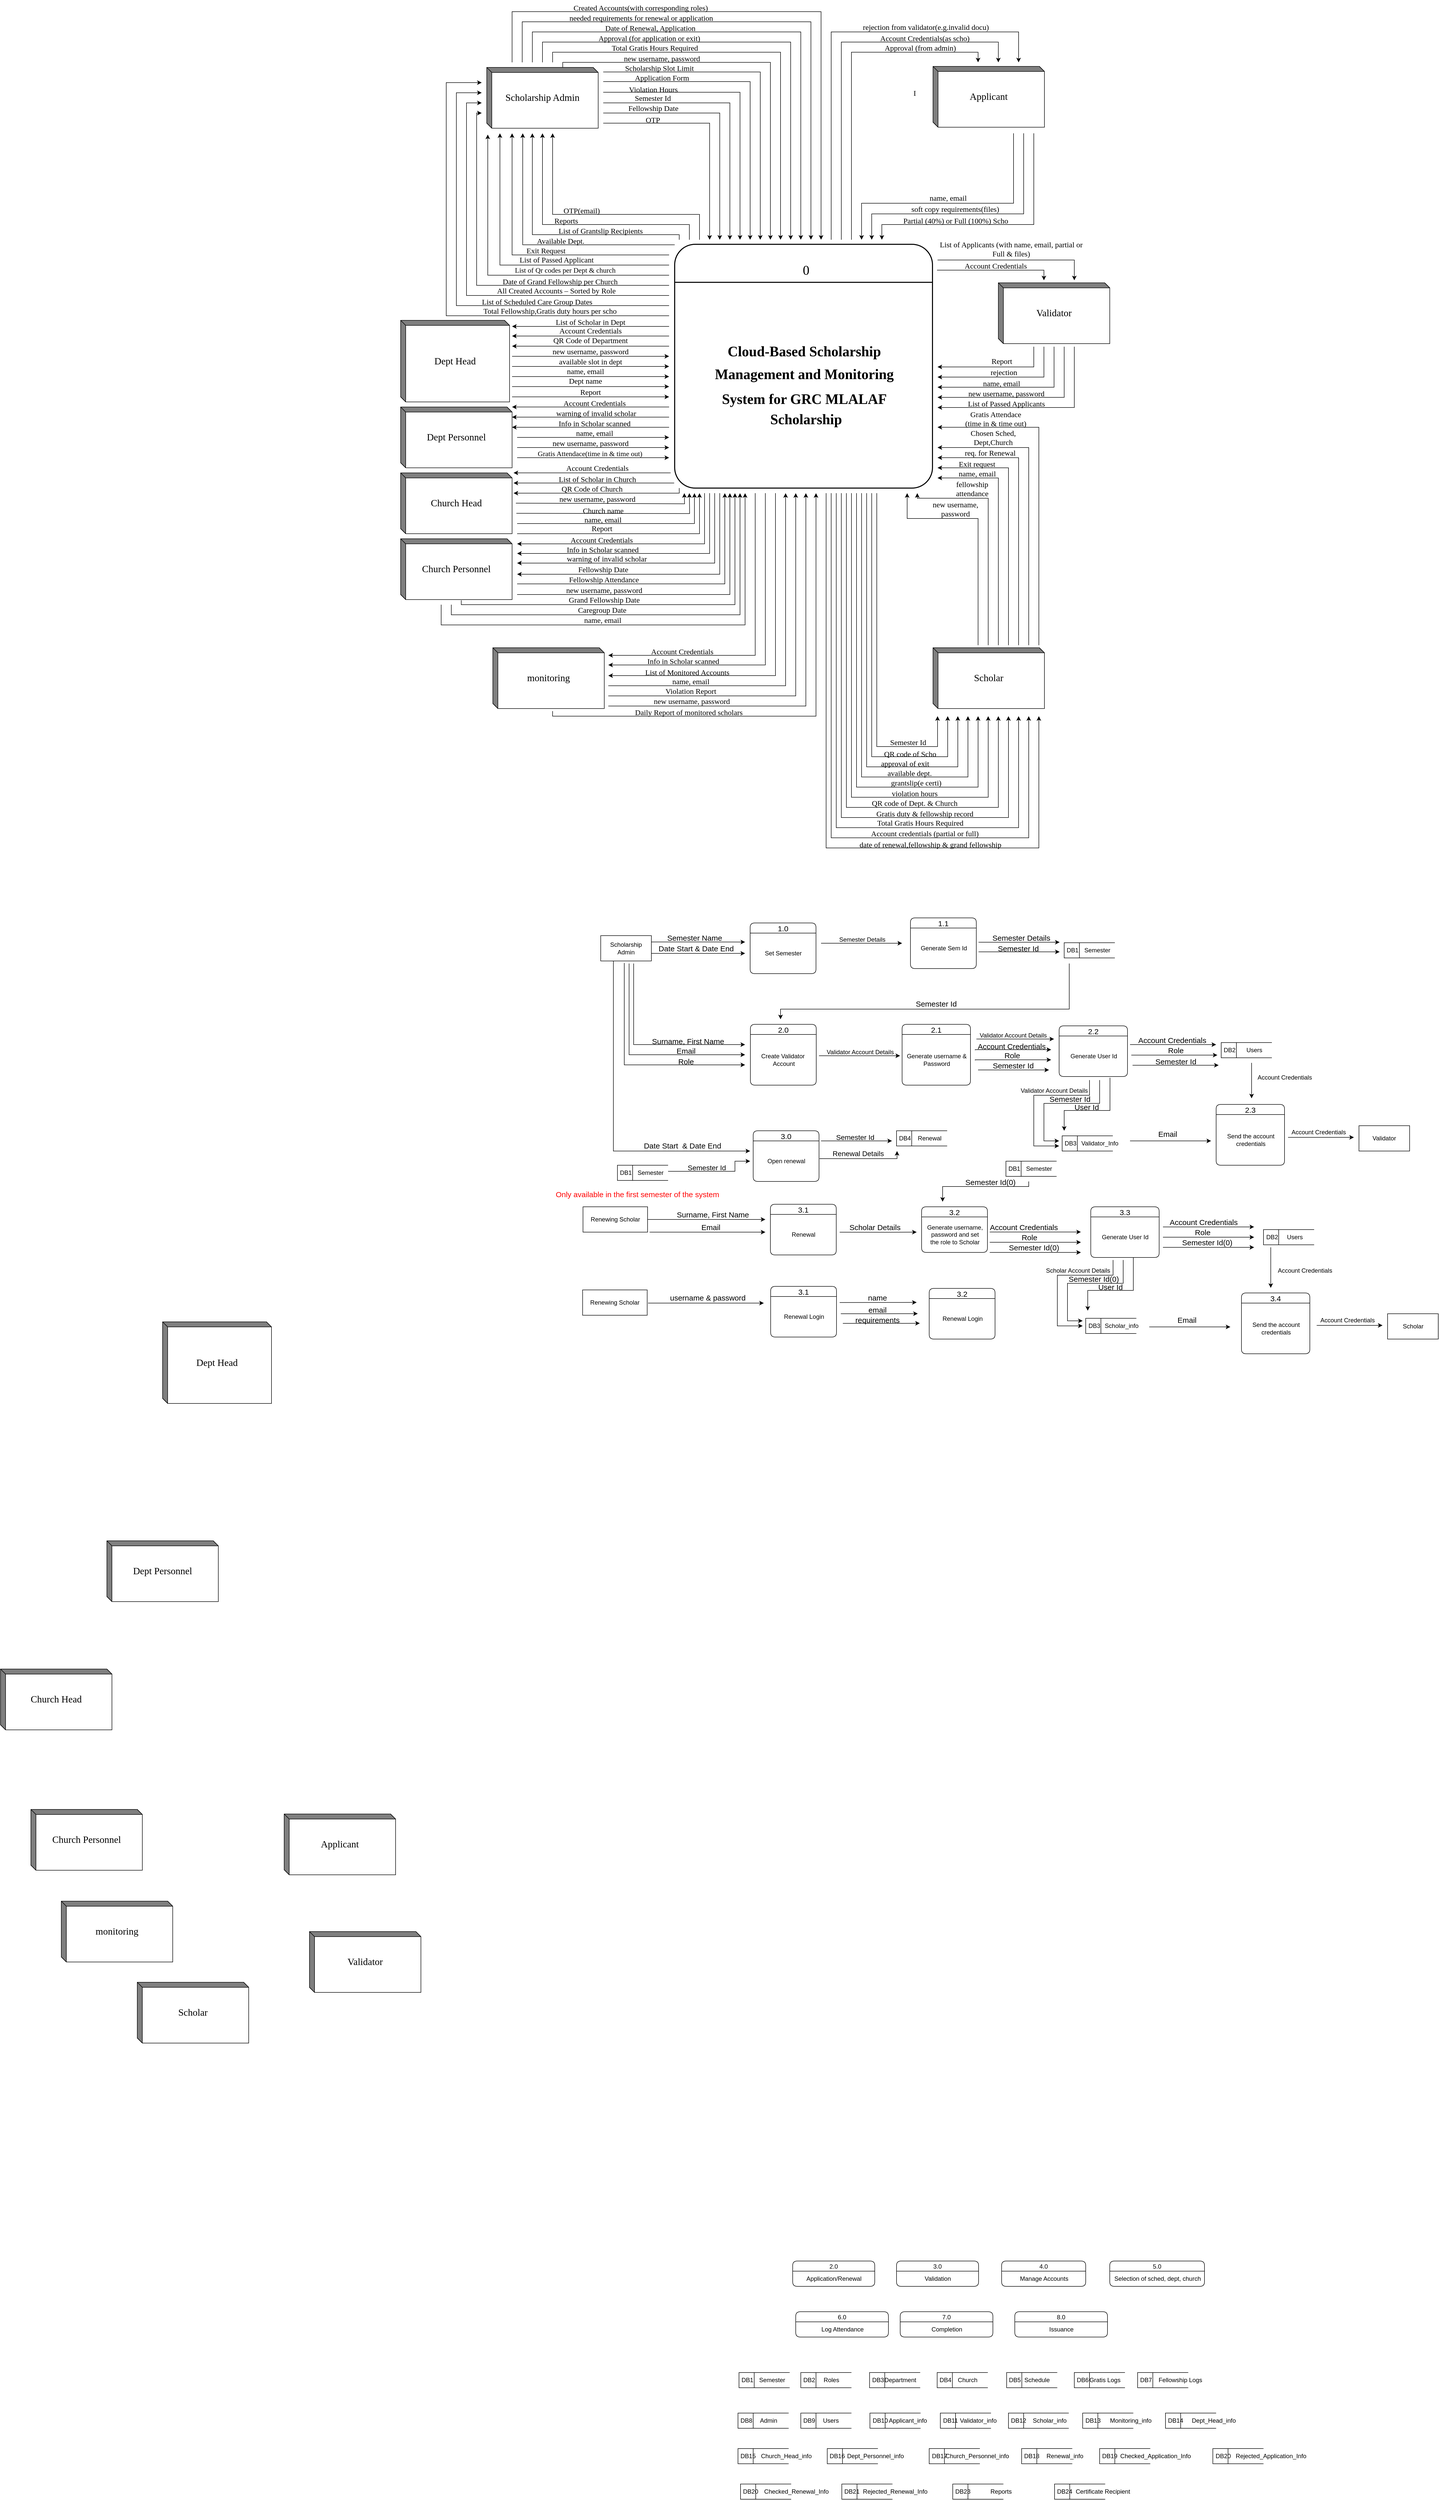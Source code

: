 <mxfile version="27.0.3">
  <diagram name="Page-1" id="H9mCC4LKSI06X5eU0nQ4">
    <mxGraphModel dx="2288" dy="658" grid="1" gridSize="10" guides="1" tooltips="1" connect="1" arrows="1" fold="1" page="1" pageScale="1" pageWidth="1100" pageHeight="1700" math="0" shadow="0">
      <root>
        <mxCell id="0" />
        <mxCell id="1" parent="0" />
        <mxCell id="bBNReim9IivtYAumU8x--1" style="edgeStyle=orthogonalEdgeStyle;rounded=0;orthogonalLoop=1;jettySize=auto;html=1;" parent="1" edge="1">
          <mxGeometry relative="1" as="geometry">
            <mxPoint y="653" as="targetPoint" />
            <mxPoint x="310" y="653" as="sourcePoint" />
            <Array as="points">
              <mxPoint x="180" y="653" />
              <mxPoint x="180" y="653" />
            </Array>
          </mxGeometry>
        </mxCell>
        <mxCell id="bBNReim9IivtYAumU8x--2" style="edgeStyle=orthogonalEdgeStyle;rounded=0;orthogonalLoop=1;jettySize=auto;html=1;" parent="1" edge="1">
          <mxGeometry relative="1" as="geometry">
            <mxPoint y="812" as="targetPoint" />
            <mxPoint x="310" y="812" as="sourcePoint" />
          </mxGeometry>
        </mxCell>
        <mxCell id="bBNReim9IivtYAumU8x--3" style="edgeStyle=orthogonalEdgeStyle;rounded=0;orthogonalLoop=1;jettySize=auto;html=1;" parent="1" edge="1">
          <mxGeometry relative="1" as="geometry">
            <mxPoint x="1040" y="1422" as="targetPoint" />
            <mxPoint x="620" y="982" as="sourcePoint" />
            <Array as="points">
              <mxPoint x="620" y="1682" />
              <mxPoint x="1040" y="1682" />
            </Array>
          </mxGeometry>
        </mxCell>
        <mxCell id="bBNReim9IivtYAumU8x--4" value="" style="rounded=1;whiteSpace=wrap;html=1;absoluteArcSize=1;arcSize=81;strokeWidth=2;fontFamily=Lucida Console;fontSize=15;" parent="1" vertex="1">
          <mxGeometry x="321" y="491" width="509" height="481" as="geometry" />
        </mxCell>
        <mxCell id="bBNReim9IivtYAumU8x--5" value="" style="line;strokeWidth=2;rotatable=0;dashed=0;labelPosition=right;align=left;verticalAlign=middle;spacingTop=0;spacingLeft=6;points=[];portConstraint=eastwest;fontFamily=Lucida Console;fontSize=15;" parent="1" vertex="1">
          <mxGeometry x="321" y="561" width="509" height="10" as="geometry" />
        </mxCell>
        <mxCell id="bBNReim9IivtYAumU8x--6" value="&lt;font style=&quot;font-size: 26px;&quot;&gt;0&lt;/font&gt;" style="text;html=1;align=center;verticalAlign=middle;resizable=0;points=[];autosize=1;strokeColor=none;fillColor=none;fontFamily=Lucida Console;fontSize=15;" parent="1" vertex="1">
          <mxGeometry x="560" y="522" width="40" height="40" as="geometry" />
        </mxCell>
        <mxCell id="bBNReim9IivtYAumU8x--7" value="&lt;p align=&quot;center&quot; class=&quot;MsoNormal&quot;&gt;&lt;b&gt;&lt;span style=&quot;line-height: 107%;&quot;&gt;&lt;font style=&quot;font-size: 28px;&quot; face=&quot;Lucida Console&quot;&gt;Cloud-Based Scholarship&amp;nbsp;&lt;/font&gt;&lt;/span&gt;&lt;/b&gt;&lt;/p&gt;&lt;p align=&quot;center&quot; class=&quot;MsoNormal&quot;&gt;&lt;font style=&quot;font-size: 28px;&quot;&gt;&lt;b&gt;&lt;span style=&quot;line-height: 107%;&quot;&gt;&lt;font style=&quot;&quot; face=&quot;Lucida Console&quot;&gt;Management and&amp;nbsp;&lt;/font&gt;&lt;/span&gt;&lt;/b&gt;&lt;b style=&quot;background-color: transparent; color: light-dark(rgb(0, 0, 0), rgb(255, 255, 255));&quot;&gt;&lt;span style=&quot;line-height: 107%;&quot;&gt;&lt;font style=&quot;&quot; face=&quot;Lucida Console&quot;&gt;Monitoring&amp;nbsp;&lt;/font&gt;&lt;/span&gt;&lt;/b&gt;&lt;/font&gt;&lt;/p&gt;&lt;p align=&quot;center&quot; class=&quot;MsoNormal&quot;&gt;&lt;font style=&quot;font-size: 28px;&quot;&gt;&lt;font style=&quot;&quot;&gt;&lt;b style=&quot;background-color: transparent; color: light-dark(rgb(0, 0, 0), rgb(255, 255, 255));&quot;&gt;&lt;span style=&quot;line-height: 107%;&quot;&gt;&lt;font style=&quot;&quot; face=&quot;Lucida Console&quot;&gt;System&amp;nbsp;&lt;/font&gt;&lt;/span&gt;&lt;/b&gt;&lt;/font&gt;&lt;b style=&quot;background-color: transparent; color: light-dark(rgb(0, 0, 0), rgb(255, 255, 255));&quot;&gt;&lt;span style=&quot;line-height: 107%;&quot;&gt;&lt;font style=&quot;&quot; face=&quot;Lucida Console&quot;&gt;for GRC MLALAF&amp;nbsp;&lt;/font&gt;&lt;/span&gt;&lt;/b&gt;&lt;/font&gt;&lt;/p&gt;&lt;p align=&quot;center&quot; class=&quot;MsoNormal&quot;&gt;&lt;b style=&quot;background-color: transparent; color: light-dark(rgb(0, 0, 0), rgb(255, 255, 255));&quot;&gt;&lt;span style=&quot;line-height: 107%;&quot;&gt;&lt;font style=&quot;font-size: 28px;&quot; face=&quot;Lucida Console&quot;&gt;Scholarship&lt;/font&gt;&lt;/span&gt;&lt;/b&gt;&lt;/p&gt;" style="text;html=1;align=center;verticalAlign=middle;resizable=0;points=[];autosize=1;strokeColor=none;fillColor=none;fontFamily=Lucida Console;fontSize=15;fontStyle=1" parent="1" vertex="1">
          <mxGeometry x="340" y="672" width="480" height="200" as="geometry" />
        </mxCell>
        <mxCell id="bBNReim9IivtYAumU8x--8" style="edgeStyle=orthogonalEdgeStyle;rounded=0;orthogonalLoop=1;jettySize=auto;html=1;" parent="1" edge="1">
          <mxGeometry relative="1" as="geometry">
            <mxPoint x="800" y="982" as="targetPoint" />
            <mxPoint x="940" y="1282" as="sourcePoint" />
            <Array as="points">
              <mxPoint x="940" y="992" />
              <mxPoint x="800" y="992" />
            </Array>
          </mxGeometry>
        </mxCell>
        <mxCell id="bBNReim9IivtYAumU8x--9" style="edgeStyle=orthogonalEdgeStyle;rounded=0;orthogonalLoop=1;jettySize=auto;html=1;" parent="1" edge="1">
          <mxGeometry relative="1" as="geometry">
            <mxPoint x="840" y="852" as="targetPoint" />
            <mxPoint x="1040" y="1282" as="sourcePoint" />
            <Array as="points">
              <mxPoint x="1040" y="852" />
            </Array>
          </mxGeometry>
        </mxCell>
        <mxCell id="bBNReim9IivtYAumU8x--10" value="&lt;font style=&quot;font-size: 19px;&quot;&gt;Scholar&lt;/font&gt;" style="html=1;dashed=0;whiteSpace=wrap;shape=mxgraph.dfd.externalEntity;fontFamily=Lucida Console;fontSize=15;" parent="1" vertex="1">
          <mxGeometry x="831" y="1287" width="220" height="120" as="geometry" />
        </mxCell>
        <mxCell id="bBNReim9IivtYAumU8x--11" value="req. for Renewal" style="text;html=1;align=center;verticalAlign=middle;whiteSpace=wrap;rounded=0;fontFamily=Lucida Console;fontSize=15;" parent="1" vertex="1">
          <mxGeometry x="864" y="887" width="160" height="30" as="geometry" />
        </mxCell>
        <mxCell id="bBNReim9IivtYAumU8x--12" value="Chosen Sched,&lt;div&gt;Dept,Church&lt;/div&gt;" style="text;html=1;align=center;verticalAlign=middle;whiteSpace=wrap;rounded=0;fontFamily=Lucida Console;fontSize=15;" parent="1" vertex="1">
          <mxGeometry x="830" y="857" width="240" height="30" as="geometry" />
        </mxCell>
        <mxCell id="bBNReim9IivtYAumU8x--13" value="name, email" style="text;html=1;align=center;verticalAlign=middle;whiteSpace=wrap;rounded=0;fontFamily=Lucida Console;fontSize=15;" parent="1" vertex="1">
          <mxGeometry x="843.5" y="928" width="149" height="30" as="geometry" />
        </mxCell>
        <mxCell id="bBNReim9IivtYAumU8x--14" value="new username,&lt;div&gt;&lt;span style=&quot;background-color: transparent; color: light-dark(rgb(0, 0, 0), rgb(255, 255, 255));&quot;&gt;password&lt;/span&gt;&lt;/div&gt;" style="text;html=1;align=center;verticalAlign=middle;whiteSpace=wrap;rounded=0;fontFamily=Lucida Console;fontSize=15;" parent="1" vertex="1">
          <mxGeometry x="810.75" y="998" width="128.5" height="30" as="geometry" />
        </mxCell>
        <mxCell id="bBNReim9IivtYAumU8x--15" value="fellowship&lt;div&gt;&lt;span style=&quot;background-color: transparent; color: light-dark(rgb(0, 0, 0), rgb(255, 255, 255));&quot;&gt;attendance&lt;/span&gt;&lt;/div&gt;" style="text;html=1;align=center;verticalAlign=middle;whiteSpace=wrap;rounded=0;fontFamily=Lucida Console;fontSize=15;" parent="1" vertex="1">
          <mxGeometry x="860" y="958" width="96.5" height="30" as="geometry" />
        </mxCell>
        <mxCell id="bBNReim9IivtYAumU8x--16" value="Gratis duty &amp;amp; fellowship record" style="text;html=1;align=center;verticalAlign=middle;whiteSpace=wrap;rounded=0;fontFamily=Lucida Console;fontSize=15;" parent="1" vertex="1">
          <mxGeometry x="670" y="1599" width="290" height="30" as="geometry" />
        </mxCell>
        <mxCell id="bBNReim9IivtYAumU8x--17" value="grantslip(e certi)" style="text;html=1;align=center;verticalAlign=middle;whiteSpace=wrap;rounded=0;fontFamily=Lucida Console;fontSize=15;" parent="1" vertex="1">
          <mxGeometry x="653" y="1538" width="290" height="30" as="geometry" />
        </mxCell>
        <mxCell id="bBNReim9IivtYAumU8x--18" value="available dept." style="text;html=1;align=center;verticalAlign=middle;whiteSpace=wrap;rounded=0;fontFamily=Lucida Console;fontSize=15;" parent="1" vertex="1">
          <mxGeometry x="640" y="1519" width="290" height="30" as="geometry" />
        </mxCell>
        <mxCell id="bBNReim9IivtYAumU8x--19" value="approval of exit" style="text;html=1;align=center;verticalAlign=middle;whiteSpace=wrap;rounded=0;fontFamily=Lucida Console;fontSize=15;" parent="1" vertex="1">
          <mxGeometry x="631" y="1500" width="290" height="30" as="geometry" />
        </mxCell>
        <mxCell id="bBNReim9IivtYAumU8x--20" value="date of renewal,fellowship &amp;amp; grand fellowship" style="text;html=1;align=center;verticalAlign=middle;whiteSpace=wrap;rounded=0;fontFamily=Lucida Console;fontSize=15;" parent="1" vertex="1">
          <mxGeometry x="606" y="1660" width="440" height="30" as="geometry" />
        </mxCell>
        <mxCell id="bBNReim9IivtYAumU8x--21" value="violation hours" style="text;html=1;align=center;verticalAlign=middle;whiteSpace=wrap;rounded=0;fontFamily=Lucida Console;fontSize=15;" parent="1" vertex="1">
          <mxGeometry x="715" y="1559" width="160" height="30" as="geometry" />
        </mxCell>
        <mxCell id="bBNReim9IivtYAumU8x--22" value="Total Gratis Hours Required" style="text;html=1;align=center;verticalAlign=middle;whiteSpace=wrap;rounded=0;fontFamily=Lucida Console;fontSize=15;" parent="1" vertex="1">
          <mxGeometry x="661" y="1617" width="290" height="30" as="geometry" />
        </mxCell>
        <mxCell id="bBNReim9IivtYAumU8x--23" value="Account credentials (partial or full)" style="text;html=1;align=center;verticalAlign=middle;whiteSpace=wrap;rounded=0;fontFamily=Lucida Console;fontSize=15;" parent="1" vertex="1">
          <mxGeometry x="640" y="1638" width="350" height="30" as="geometry" />
        </mxCell>
        <mxCell id="bBNReim9IivtYAumU8x--24" value="QR code of Dept. &amp;amp; Church" style="text;html=1;align=center;verticalAlign=middle;whiteSpace=wrap;rounded=0;fontFamily=Lucida Console;fontSize=15;" parent="1" vertex="1">
          <mxGeometry x="620" y="1578" width="350" height="30" as="geometry" />
        </mxCell>
        <mxCell id="bBNReim9IivtYAumU8x--25" value="Semester&amp;nbsp;&lt;span style=&quot;background-color: transparent; color: light-dark(rgb(0, 0, 0), rgb(255, 255, 255));&quot;&gt;Id&lt;/span&gt;" style="text;html=1;align=center;verticalAlign=middle;whiteSpace=wrap;rounded=0;fontFamily=Lucida Console;fontSize=15;" parent="1" vertex="1">
          <mxGeometry x="715" y="1458" width="134" height="30" as="geometry" />
        </mxCell>
        <mxCell id="bBNReim9IivtYAumU8x--26" style="edgeStyle=orthogonalEdgeStyle;rounded=0;orthogonalLoop=1;jettySize=auto;html=1;" parent="1" edge="1">
          <mxGeometry relative="1" as="geometry">
            <mxPoint x="390" y="482" as="targetPoint" />
            <mxPoint x="180" y="252" as="sourcePoint" />
            <Array as="points">
              <mxPoint x="390" y="252" />
            </Array>
          </mxGeometry>
        </mxCell>
        <mxCell id="bBNReim9IivtYAumU8x--27" style="edgeStyle=orthogonalEdgeStyle;rounded=0;orthogonalLoop=1;jettySize=auto;html=1;exitX=0.636;exitY=0;exitDx=0;exitDy=0;exitPerimeter=0;" parent="1" source="bBNReim9IivtYAumU8x--28" edge="1">
          <mxGeometry relative="1" as="geometry">
            <mxPoint x="510" y="482" as="targetPoint" />
            <mxPoint x="90" y="132" as="sourcePoint" />
            <Array as="points">
              <mxPoint x="100" y="142" />
              <mxPoint x="100" y="132" />
              <mxPoint x="510" y="132" />
            </Array>
          </mxGeometry>
        </mxCell>
        <mxCell id="bBNReim9IivtYAumU8x--28" value="&lt;font style=&quot;font-size: 19px;&quot;&gt;Scholarship Admin&lt;/font&gt;" style="html=1;dashed=0;whiteSpace=wrap;shape=mxgraph.dfd.externalEntity;fontFamily=Lucida Console;fontSize=15;" parent="1" vertex="1">
          <mxGeometry x="-50" y="142" width="220" height="120" as="geometry" />
        </mxCell>
        <mxCell id="bBNReim9IivtYAumU8x--29" value="Semester Id" style="text;html=1;align=center;verticalAlign=middle;whiteSpace=wrap;rounded=0;fontFamily=Lucida Console;fontSize=15;" parent="1" vertex="1">
          <mxGeometry x="158" y="187" width="240" height="30" as="geometry" />
        </mxCell>
        <mxCell id="bBNReim9IivtYAumU8x--30" style="edgeStyle=orthogonalEdgeStyle;rounded=0;orthogonalLoop=1;jettySize=auto;html=1;" parent="1" edge="1">
          <mxGeometry relative="1" as="geometry">
            <mxPoint x="920" y="132" as="targetPoint" />
            <mxPoint x="670" y="482" as="sourcePoint" />
            <Array as="points">
              <mxPoint x="670" y="112" />
              <mxPoint x="920" y="112" />
            </Array>
          </mxGeometry>
        </mxCell>
        <mxCell id="bBNReim9IivtYAumU8x--31" style="edgeStyle=orthogonalEdgeStyle;rounded=0;orthogonalLoop=1;jettySize=auto;html=1;" parent="1" edge="1">
          <mxGeometry relative="1" as="geometry">
            <mxPoint x="730" y="482" as="targetPoint" />
            <mxPoint x="1030" y="272" as="sourcePoint" />
            <Array as="points">
              <mxPoint x="1030" y="452" />
              <mxPoint x="730" y="452" />
            </Array>
          </mxGeometry>
        </mxCell>
        <mxCell id="bBNReim9IivtYAumU8x--32" value="&lt;font style=&quot;font-size: 19px;&quot;&gt;Applicant&lt;/font&gt;" style="html=1;dashed=0;whiteSpace=wrap;shape=mxgraph.dfd.externalEntity;fontFamily=Lucida Console;fontSize=15;" parent="1" vertex="1">
          <mxGeometry x="831" y="140" width="220" height="120" as="geometry" />
        </mxCell>
        <mxCell id="bBNReim9IivtYAumU8x--33" style="edgeStyle=orthogonalEdgeStyle;rounded=0;orthogonalLoop=1;jettySize=auto;html=1;" parent="1" edge="1">
          <mxGeometry relative="1" as="geometry">
            <mxPoint x="1110" y="562" as="targetPoint" />
            <mxPoint x="840" y="522" as="sourcePoint" />
            <Array as="points">
              <mxPoint x="1110" y="522" />
              <mxPoint x="1110" y="562" />
            </Array>
          </mxGeometry>
        </mxCell>
        <mxCell id="bBNReim9IivtYAumU8x--34" value="&lt;font style=&quot;font-size: 19px;&quot;&gt;Validator&lt;/font&gt;" style="html=1;dashed=0;whiteSpace=wrap;shape=mxgraph.dfd.externalEntity;fontFamily=Lucida Console;fontSize=15;" parent="1" vertex="1">
          <mxGeometry x="960" y="567" width="220" height="120" as="geometry" />
        </mxCell>
        <mxCell id="bBNReim9IivtYAumU8x--35" value="&lt;font style=&quot;font-size: 19px;&quot;&gt;Dept Personnel&lt;/font&gt;" style="html=1;dashed=0;whiteSpace=wrap;shape=mxgraph.dfd.externalEntity;fontFamily=Lucida Console;fontSize=15;" parent="1" vertex="1">
          <mxGeometry x="-220" y="812" width="220" height="120" as="geometry" />
        </mxCell>
        <mxCell id="bBNReim9IivtYAumU8x--36" value="&lt;font style=&quot;font-size: 19px;&quot;&gt;Church Personnel&lt;/font&gt;" style="html=1;dashed=0;whiteSpace=wrap;shape=mxgraph.dfd.externalEntity;fontFamily=Lucida Console;fontSize=15;" parent="1" vertex="1">
          <mxGeometry x="-220" y="1072" width="220" height="120" as="geometry" />
        </mxCell>
        <mxCell id="bBNReim9IivtYAumU8x--37" value="&lt;font style=&quot;font-size: 19px;&quot;&gt;Dept Head&lt;/font&gt;" style="html=1;dashed=0;whiteSpace=wrap;shape=mxgraph.dfd.externalEntity;fontFamily=Lucida Console;fontSize=15;" parent="1" vertex="1">
          <mxGeometry x="-220" y="641" width="215" height="161" as="geometry" />
        </mxCell>
        <mxCell id="bBNReim9IivtYAumU8x--38" value="&lt;font style=&quot;font-size: 19px;&quot;&gt;Church Head&lt;/font&gt;" style="html=1;dashed=0;whiteSpace=wrap;shape=mxgraph.dfd.externalEntity;fontFamily=Lucida Console;fontSize=15;" parent="1" vertex="1">
          <mxGeometry x="-220" y="942" width="220" height="120" as="geometry" />
        </mxCell>
        <mxCell id="bBNReim9IivtYAumU8x--39" value="&lt;font style=&quot;font-size: 19px;&quot;&gt;monitoring&lt;/font&gt;" style="html=1;dashed=0;whiteSpace=wrap;shape=mxgraph.dfd.externalEntity;fontFamily=Lucida Console;fontSize=15;" parent="1" vertex="1">
          <mxGeometry x="-38" y="1287" width="220" height="120" as="geometry" />
        </mxCell>
        <mxCell id="bBNReim9IivtYAumU8x--40" value="available slot in dept" style="text;html=1;align=center;verticalAlign=middle;whiteSpace=wrap;rounded=0;fontFamily=Lucida Console;fontSize=15;" parent="1" vertex="1">
          <mxGeometry x="10" y="706.5" width="290" height="30" as="geometry" />
        </mxCell>
        <mxCell id="bBNReim9IivtYAumU8x--41" value="Account Credentials" style="text;html=1;align=center;verticalAlign=middle;whiteSpace=wrap;rounded=0;fontFamily=Lucida Console;fontSize=15;" parent="1" vertex="1">
          <mxGeometry x="10" y="646" width="290" height="30" as="geometry" />
        </mxCell>
        <mxCell id="bBNReim9IivtYAumU8x--42" value="name, email" style="text;html=1;align=center;verticalAlign=middle;whiteSpace=wrap;rounded=0;fontFamily=Lucida Console;fontSize=15;" parent="1" vertex="1">
          <mxGeometry y="726" width="290" height="30" as="geometry" />
        </mxCell>
        <mxCell id="bBNReim9IivtYAumU8x--43" value="new username, password" style="text;html=1;align=center;verticalAlign=middle;whiteSpace=wrap;rounded=0;fontFamily=Lucida Console;fontSize=15;" parent="1" vertex="1">
          <mxGeometry x="10" y="687" width="290" height="30" as="geometry" />
        </mxCell>
        <mxCell id="bBNReim9IivtYAumU8x--44" value="Dept name" style="text;html=1;align=center;verticalAlign=middle;whiteSpace=wrap;rounded=0;fontFamily=Lucida Console;fontSize=15;" parent="1" vertex="1">
          <mxGeometry y="745" width="290" height="30" as="geometry" />
        </mxCell>
        <mxCell id="bBNReim9IivtYAumU8x--45" value="List of Scholar in Dept" style="text;html=1;align=center;verticalAlign=middle;whiteSpace=wrap;rounded=0;fontFamily=Lucida Console;fontSize=15;" parent="1" vertex="1">
          <mxGeometry x="10" y="629" width="290" height="30" as="geometry" />
        </mxCell>
        <mxCell id="bBNReim9IivtYAumU8x--46" value="Account Credentials" style="text;html=1;align=center;verticalAlign=middle;whiteSpace=wrap;rounded=0;fontFamily=Lucida Console;fontSize=15;" parent="1" vertex="1">
          <mxGeometry x="81.5" y="1059" width="190" height="30" as="geometry" />
        </mxCell>
        <mxCell id="bBNReim9IivtYAumU8x--47" value="Info in Scholar scanned" style="text;html=1;align=center;verticalAlign=middle;whiteSpace=wrap;rounded=0;fontFamily=Lucida Console;fontSize=15;" parent="1" vertex="1">
          <mxGeometry x="57" y="1078" width="244" height="30" as="geometry" />
        </mxCell>
        <mxCell id="bBNReim9IivtYAumU8x--48" value="QR Code of Department" style="text;html=1;align=center;verticalAlign=middle;whiteSpace=wrap;rounded=0;fontFamily=Lucida Console;fontSize=15;" parent="1" vertex="1">
          <mxGeometry x="10" y="665" width="290" height="30" as="geometry" />
        </mxCell>
        <mxCell id="bBNReim9IivtYAumU8x--49" value="Gratis Attendace(time in &amp;amp; time out)" style="text;html=1;align=center;verticalAlign=middle;whiteSpace=wrap;rounded=0;fontFamily=Lucida Console;fontSize=14;" parent="1" vertex="1">
          <mxGeometry x="-10" y="890" width="327.5" height="30" as="geometry" />
        </mxCell>
        <mxCell id="bBNReim9IivtYAumU8x--50" value="warning of invalid scholar&amp;nbsp;" style="text;html=1;align=center;verticalAlign=middle;whiteSpace=wrap;rounded=0;fontFamily=Lucida Console;fontSize=15;" parent="1" vertex="1">
          <mxGeometry x="63.5" y="1096" width="250" height="30" as="geometry" />
        </mxCell>
        <mxCell id="bBNReim9IivtYAumU8x--51" value="name, email" style="text;html=1;align=center;verticalAlign=middle;whiteSpace=wrap;rounded=0;fontFamily=Lucida Console;fontSize=15;" parent="1" vertex="1">
          <mxGeometry x="18" y="848" width="290" height="30" as="geometry" />
        </mxCell>
        <mxCell id="bBNReim9IivtYAumU8x--52" value="new username, password" style="text;html=1;align=center;verticalAlign=middle;whiteSpace=wrap;rounded=0;fontFamily=Lucida Console;fontSize=15;" parent="1" vertex="1">
          <mxGeometry x="10" y="868" width="290" height="30" as="geometry" />
        </mxCell>
        <mxCell id="bBNReim9IivtYAumU8x--53" value="Account Credentials" style="text;html=1;align=center;verticalAlign=middle;whiteSpace=wrap;rounded=0;fontFamily=Lucida Console;fontSize=15;" parent="1" vertex="1">
          <mxGeometry x="67.5" y="917" width="201" height="30" as="geometry" />
        </mxCell>
        <mxCell id="bBNReim9IivtYAumU8x--54" value="List of Scholar in Church" style="text;html=1;align=center;verticalAlign=middle;whiteSpace=wrap;rounded=0;fontFamily=Lucida Console;fontSize=15;" parent="1" vertex="1">
          <mxGeometry x="51" y="939" width="235" height="30" as="geometry" />
        </mxCell>
        <mxCell id="bBNReim9IivtYAumU8x--55" value="QR Code of Church" style="text;html=1;align=center;verticalAlign=middle;whiteSpace=wrap;rounded=0;fontFamily=Lucida Console;fontSize=15;" parent="1" vertex="1">
          <mxGeometry x="76.5" y="958" width="162" height="30" as="geometry" />
        </mxCell>
        <mxCell id="bBNReim9IivtYAumU8x--56" value="Church name" style="text;html=1;align=center;verticalAlign=middle;whiteSpace=wrap;rounded=0;fontFamily=Lucida Console;fontSize=15;" parent="1" vertex="1">
          <mxGeometry x="115" y="1001" width="130" height="30" as="geometry" />
        </mxCell>
        <mxCell id="bBNReim9IivtYAumU8x--57" value="name, email" style="text;html=1;align=center;verticalAlign=middle;whiteSpace=wrap;rounded=0;fontFamily=Lucida Console;fontSize=15;" parent="1" vertex="1">
          <mxGeometry x="116.5" y="1019" width="125" height="30" as="geometry" />
        </mxCell>
        <mxCell id="bBNReim9IivtYAumU8x--58" value="OTP" style="text;html=1;align=center;verticalAlign=middle;whiteSpace=wrap;rounded=0;fontFamily=Lucida Console;fontSize=15;" parent="1" vertex="1">
          <mxGeometry x="248" y="230" width="60" height="30" as="geometry" />
        </mxCell>
        <mxCell id="bBNReim9IivtYAumU8x--59" value="OTP(email)" style="text;html=1;align=center;verticalAlign=middle;whiteSpace=wrap;rounded=0;fontFamily=Lucida Console;fontSize=15;" parent="1" vertex="1">
          <mxGeometry x="85" y="409" width="105" height="30" as="geometry" />
        </mxCell>
        <mxCell id="bBNReim9IivtYAumU8x--60" value="new username, password" style="text;html=1;align=center;verticalAlign=middle;whiteSpace=wrap;rounded=0;fontFamily=Lucida Console;fontSize=15;" parent="1" vertex="1">
          <mxGeometry x="151" y="109" width="290" height="30" as="geometry" />
        </mxCell>
        <mxCell id="bBNReim9IivtYAumU8x--61" value="new username, password" style="text;html=1;align=center;verticalAlign=middle;whiteSpace=wrap;rounded=0;fontFamily=Lucida Console;fontSize=15;" parent="1" vertex="1">
          <mxGeometry x="60.5" y="978" width="215" height="30" as="geometry" />
        </mxCell>
        <mxCell id="bBNReim9IivtYAumU8x--62" value="Account Credentials" style="text;html=1;align=center;verticalAlign=middle;whiteSpace=wrap;rounded=0;fontFamily=Lucida Console;fontSize=15;" parent="1" vertex="1">
          <mxGeometry x="18" y="789" width="290" height="30" as="geometry" />
        </mxCell>
        <mxCell id="bBNReim9IivtYAumU8x--63" value="Info in Scholar scanned" style="text;html=1;align=center;verticalAlign=middle;whiteSpace=wrap;rounded=0;fontFamily=Lucida Console;fontSize=15;" parent="1" vertex="1">
          <mxGeometry x="18" y="829" width="290" height="30" as="geometry" />
        </mxCell>
        <mxCell id="bBNReim9IivtYAumU8x--64" value="warning of invalid scholar&amp;nbsp;" style="text;html=1;align=center;verticalAlign=middle;whiteSpace=wrap;rounded=0;fontFamily=Lucida Console;fontSize=15;" parent="1" vertex="1">
          <mxGeometry x="43" y="809" width="250" height="30" as="geometry" />
        </mxCell>
        <mxCell id="bBNReim9IivtYAumU8x--65" value="Fellowship Attendance" style="text;html=1;align=center;verticalAlign=middle;whiteSpace=wrap;rounded=0;fontFamily=Lucida Console;fontSize=15;" parent="1" vertex="1">
          <mxGeometry x="77" y="1137" width="209" height="30" as="geometry" />
        </mxCell>
        <mxCell id="bBNReim9IivtYAumU8x--66" value="name, email" style="text;html=1;align=center;verticalAlign=middle;whiteSpace=wrap;rounded=0;fontFamily=Lucida Console;fontSize=15;" parent="1" vertex="1">
          <mxGeometry x="124" y="1217" width="110" height="30" as="geometry" />
        </mxCell>
        <mxCell id="bBNReim9IivtYAumU8x--67" value="new username, password" style="text;html=1;align=center;verticalAlign=middle;whiteSpace=wrap;rounded=0;fontFamily=Lucida Console;fontSize=15;" parent="1" vertex="1">
          <mxGeometry x="71.5" y="1158" width="220" height="30" as="geometry" />
        </mxCell>
        <mxCell id="bBNReim9IivtYAumU8x--68" value="List of Passed Applicant" style="text;html=1;align=center;verticalAlign=middle;whiteSpace=wrap;rounded=0;fontFamily=Lucida Console;fontSize=15;" parent="1" vertex="1">
          <mxGeometry x="-57.5" y="506" width="290" height="30" as="geometry" />
        </mxCell>
        <mxCell id="bBNReim9IivtYAumU8x--69" value="Reports" style="text;html=1;align=center;verticalAlign=middle;whiteSpace=wrap;rounded=0;fontFamily=Lucida Console;fontSize=15;" parent="1" vertex="1">
          <mxGeometry x="-38" y="429" width="290" height="30" as="geometry" />
        </mxCell>
        <mxCell id="bBNReim9IivtYAumU8x--70" value="Report" style="text;html=1;align=center;verticalAlign=middle;whiteSpace=wrap;rounded=0;fontFamily=Lucida Console;fontSize=15;" parent="1" vertex="1">
          <mxGeometry x="140" y="1036" width="75" height="30" as="geometry" />
        </mxCell>
        <mxCell id="bBNReim9IivtYAumU8x--71" value="Report" style="text;html=1;align=center;verticalAlign=middle;whiteSpace=wrap;rounded=0;fontFamily=Lucida Console;fontSize=15;" parent="1" vertex="1">
          <mxGeometry x="10" y="767" width="290" height="30" as="geometry" />
        </mxCell>
        <mxCell id="bBNReim9IivtYAumU8x--72" value="new username, password" style="text;html=1;align=center;verticalAlign=middle;whiteSpace=wrap;rounded=0;fontFamily=Lucida Console;fontSize=15;" parent="1" vertex="1">
          <mxGeometry x="245" y="1377" width="220" height="30" as="geometry" />
        </mxCell>
        <mxCell id="bBNReim9IivtYAumU8x--73" value="name, email" style="text;html=1;align=center;verticalAlign=middle;whiteSpace=wrap;rounded=0;fontFamily=Lucida Console;fontSize=15;" parent="1" vertex="1">
          <mxGeometry x="277.5" y="1338" width="150" height="30" as="geometry" />
        </mxCell>
        <mxCell id="bBNReim9IivtYAumU8x--74" value="Daily Report of monitored scholars" style="text;html=1;align=center;verticalAlign=middle;whiteSpace=wrap;rounded=0;fontFamily=Lucida Console;fontSize=15;" parent="1" vertex="1">
          <mxGeometry x="194" y="1399" width="310" height="30" as="geometry" />
        </mxCell>
        <mxCell id="bBNReim9IivtYAumU8x--75" value="Violation Report" style="text;html=1;align=center;verticalAlign=middle;whiteSpace=wrap;rounded=0;fontFamily=Lucida Console;fontSize=15;" parent="1" vertex="1">
          <mxGeometry x="268.5" y="1357" width="168" height="30" as="geometry" />
        </mxCell>
        <mxCell id="bBNReim9IivtYAumU8x--76" value="Account Credentials" style="text;html=1;align=center;verticalAlign=middle;whiteSpace=wrap;rounded=0;fontFamily=Lucida Console;fontSize=15;" parent="1" vertex="1">
          <mxGeometry x="226" y="1279" width="220" height="30" as="geometry" />
        </mxCell>
        <mxCell id="bBNReim9IivtYAumU8x--77" value="Info in Scholar scanned" style="text;html=1;align=center;verticalAlign=middle;whiteSpace=wrap;rounded=0;fontFamily=Lucida Console;fontSize=15;" parent="1" vertex="1">
          <mxGeometry x="228" y="1298" width="220" height="30" as="geometry" />
        </mxCell>
        <mxCell id="bBNReim9IivtYAumU8x--78" value="Gratis Attendace&lt;div&gt;(time in &amp;amp; time out)&lt;/div&gt;" style="text;html=1;align=center;verticalAlign=middle;whiteSpace=wrap;rounded=0;fontFamily=Lucida Console;fontSize=15;" parent="1" vertex="1">
          <mxGeometry x="860" y="820" width="190" height="30" as="geometry" />
        </mxCell>
        <mxCell id="bBNReim9IivtYAumU8x--79" value="new username, password" style="text;html=1;align=center;verticalAlign=middle;whiteSpace=wrap;rounded=0;fontFamily=Lucida Console;fontSize=15;" parent="1" vertex="1">
          <mxGeometry x="831" y="770" width="290" height="30" as="geometry" />
        </mxCell>
        <mxCell id="bBNReim9IivtYAumU8x--80" value="name, email" style="text;html=1;align=center;verticalAlign=middle;whiteSpace=wrap;rounded=0;fontFamily=Lucida Console;fontSize=15;" parent="1" vertex="1">
          <mxGeometry x="897" y="750" width="139" height="30" as="geometry" />
        </mxCell>
        <mxCell id="bBNReim9IivtYAumU8x--81" value="Report" style="text;html=1;align=center;verticalAlign=middle;whiteSpace=wrap;rounded=0;fontFamily=Lucida Console;fontSize=15;" parent="1" vertex="1">
          <mxGeometry x="916.5" y="706" width="100" height="30" as="geometry" />
        </mxCell>
        <mxCell id="bBNReim9IivtYAumU8x--82" value="Account Credentials" style="text;html=1;align=center;verticalAlign=middle;whiteSpace=wrap;rounded=0;fontFamily=Lucida Console;fontSize=15;" parent="1" vertex="1">
          <mxGeometry x="864" y="518" width="182" height="30" as="geometry" />
        </mxCell>
        <mxCell id="bBNReim9IivtYAumU8x--83" value="List of Applicants (with name, email, partial or Full &amp;amp; files)" style="text;html=1;align=center;verticalAlign=middle;whiteSpace=wrap;rounded=0;fontFamily=Lucida Console;fontSize=15;" parent="1" vertex="1">
          <mxGeometry x="841" y="485" width="289" height="30" as="geometry" />
        </mxCell>
        <mxCell id="bBNReim9IivtYAumU8x--84" value="List of Passed Applicants" style="text;html=1;align=center;verticalAlign=middle;whiteSpace=wrap;rounded=0;fontFamily=Lucida Console;fontSize=15;" parent="1" vertex="1">
          <mxGeometry x="831" y="790" width="290" height="30" as="geometry" />
        </mxCell>
        <mxCell id="bBNReim9IivtYAumU8x--85" value="name, email" style="text;html=1;align=center;verticalAlign=middle;whiteSpace=wrap;rounded=0;fontFamily=Lucida Console;fontSize=15;" parent="1" vertex="1">
          <mxGeometry x="801" y="384" width="120" height="30" as="geometry" />
        </mxCell>
        <mxCell id="bBNReim9IivtYAumU8x--86" value="soft copy requirements(files)" style="text;html=1;align=center;verticalAlign=middle;whiteSpace=wrap;rounded=0;fontFamily=Lucida Console;fontSize=15;" parent="1" vertex="1">
          <mxGeometry x="730" y="406" width="290" height="30" as="geometry" />
        </mxCell>
        <mxCell id="bBNReim9IivtYAumU8x--87" value="&lt;span class=&quot;_fadeIn_m1hgl_8&quot;&gt;Partial (&lt;/span&gt;&lt;span class=&quot;_fadeIn_m1hgl_8&quot;&gt;40%) &lt;/span&gt;&lt;span class=&quot;_fadeIn_m1hgl_8&quot;&gt;or &lt;/span&gt;&lt;span class=&quot;_fadeIn_m1hgl_8&quot;&gt;Full (&lt;/span&gt;&lt;span class=&quot;_fadeIn_m1hgl_8&quot;&gt;100%) Scho&lt;/span&gt;" style="text;html=1;align=center;verticalAlign=middle;whiteSpace=wrap;rounded=0;fontFamily=Lucida Console;fontSize=15;" parent="1" vertex="1">
          <mxGeometry x="716" y="429" width="320" height="30" as="geometry" />
        </mxCell>
        <mxCell id="bBNReim9IivtYAumU8x--88" value="rejection from validator(e.g.invalid docu)" style="text;html=1;align=center;verticalAlign=middle;whiteSpace=wrap;rounded=0;fontFamily=Lucida Console;fontSize=15;" parent="1" vertex="1">
          <mxGeometry x="622.25" y="47" width="389.5" height="30" as="geometry" />
        </mxCell>
        <mxCell id="bBNReim9IivtYAumU8x--89" value="rejection" style="text;html=1;align=center;verticalAlign=middle;whiteSpace=wrap;rounded=0;fontFamily=Lucida Console;fontSize=15;" parent="1" vertex="1">
          <mxGeometry x="906" y="728" width="130" height="30" as="geometry" />
        </mxCell>
        <mxCell id="bBNReim9IivtYAumU8x--90" value="Approval (from admin)" style="text;html=1;align=center;verticalAlign=middle;whiteSpace=wrap;rounded=0;fontFamily=Lucida Console;fontSize=15;" parent="1" vertex="1">
          <mxGeometry x="661" y="88" width="290" height="30" as="geometry" />
        </mxCell>
        <mxCell id="bBNReim9IivtYAumU8x--91" value="Account Credentials(as scho)" style="text;html=1;align=center;verticalAlign=middle;whiteSpace=wrap;rounded=0;fontFamily=Lucida Console;fontSize=15;" parent="1" vertex="1">
          <mxGeometry x="670" y="69" width="290" height="30" as="geometry" />
        </mxCell>
        <mxCell id="bBNReim9IivtYAumU8x--92" value="Approval (for application or exit)" style="text;html=1;align=center;verticalAlign=middle;whiteSpace=wrap;rounded=0;fontFamily=Lucida Console;fontSize=15;" parent="1" vertex="1">
          <mxGeometry x="106" y="69" width="330" height="30" as="geometry" />
        </mxCell>
        <mxCell id="bBNReim9IivtYAumU8x--93" value="&lt;span class=&quot;_fadeIn_m1hgl_8&quot;&gt;Scholarship &lt;/span&gt;&lt;span class=&quot;_fadeIn_m1hgl_8&quot;&gt;Slot &lt;/span&gt;&lt;span class=&quot;_fadeIn_m1hgl_8&quot;&gt;Limit&lt;/span&gt;" style="text;html=1;align=center;verticalAlign=middle;whiteSpace=wrap;rounded=0;fontFamily=Lucida Console;fontSize=15;" parent="1" vertex="1">
          <mxGeometry x="146" y="128" width="290" height="30" as="geometry" />
        </mxCell>
        <mxCell id="bBNReim9IivtYAumU8x--94" value="Total Gratis Hours Required" style="text;html=1;align=center;verticalAlign=middle;whiteSpace=wrap;rounded=0;fontFamily=Lucida Console;fontSize=15;" parent="1" vertex="1">
          <mxGeometry x="157" y="88" width="250" height="30" as="geometry" />
        </mxCell>
        <mxCell id="bBNReim9IivtYAumU8x--95" value="Fellowship Date" style="text;html=1;align=center;verticalAlign=middle;whiteSpace=wrap;rounded=0;fontFamily=Lucida Console;fontSize=15;" parent="1" vertex="1">
          <mxGeometry x="134" y="207" width="290" height="30" as="geometry" />
        </mxCell>
        <mxCell id="bBNReim9IivtYAumU8x--96" value="Fellowship Date" style="text;html=1;align=center;verticalAlign=middle;whiteSpace=wrap;rounded=0;fontFamily=Lucida Console;fontSize=15;" parent="1" vertex="1">
          <mxGeometry x="93.25" y="1117" width="173.5" height="30" as="geometry" />
        </mxCell>
        <mxCell id="bBNReim9IivtYAumU8x--97" value="Grand Fellowship Date" style="text;html=1;align=center;verticalAlign=middle;whiteSpace=wrap;rounded=0;fontFamily=Lucida Console;fontSize=15;" parent="1" vertex="1">
          <mxGeometry x="81.5" y="1177" width="200" height="30" as="geometry" />
        </mxCell>
        <mxCell id="bBNReim9IivtYAumU8x--98" value="QR code of Scho" style="text;html=1;align=center;verticalAlign=middle;whiteSpace=wrap;rounded=0;fontFamily=Lucida Console;fontSize=15;" parent="1" vertex="1">
          <mxGeometry x="716" y="1481" width="140" height="30" as="geometry" />
        </mxCell>
        <mxCell id="bBNReim9IivtYAumU8x--99" value="Total Fellowship,Gratis duty hours per scho" style="text;html=1;align=center;verticalAlign=middle;whiteSpace=wrap;rounded=0;fontFamily=Lucida Console;fontSize=15;" parent="1" vertex="1">
          <mxGeometry x="-125" y="607" width="400" height="30" as="geometry" />
        </mxCell>
        <mxCell id="bBNReim9IivtYAumU8x--100" value="Violation Hours" style="text;html=1;align=center;verticalAlign=middle;whiteSpace=wrap;rounded=0;fontFamily=Lucida Console;fontSize=15;" parent="1" vertex="1">
          <mxGeometry x="134" y="170" width="290" height="30" as="geometry" />
        </mxCell>
        <mxCell id="bBNReim9IivtYAumU8x--101" value="Exit request" style="text;html=1;align=center;verticalAlign=middle;whiteSpace=wrap;rounded=0;fontFamily=Lucida Console;fontSize=15;" parent="1" vertex="1">
          <mxGeometry x="830" y="909" width="176" height="30" as="geometry" />
        </mxCell>
        <mxCell id="bBNReim9IivtYAumU8x--102" value="Exit Request" style="text;html=1;align=center;verticalAlign=middle;whiteSpace=wrap;rounded=0;fontFamily=Lucida Console;fontSize=15;" parent="1" vertex="1">
          <mxGeometry x="-78" y="488" width="290" height="30" as="geometry" />
        </mxCell>
        <mxCell id="bBNReim9IivtYAumU8x--103" value="Caregroup Date" style="text;html=1;align=center;verticalAlign=middle;whiteSpace=wrap;rounded=0;fontFamily=Lucida Console;fontSize=15;" parent="1" vertex="1">
          <mxGeometry x="105.75" y="1197" width="143.5" height="30" as="geometry" />
        </mxCell>
        <mxCell id="bBNReim9IivtYAumU8x--104" value="&lt;span class=&quot;_fadeIn_m1hgl_8&quot;&gt;List &lt;/span&gt;&lt;span class=&quot;_fadeIn_m1hgl_8&quot;&gt;of &lt;/span&gt;&lt;span class=&quot;_fadeIn_m1hgl_8&quot;&gt;Scheduled &lt;/span&gt;&lt;span class=&quot;_fadeIn_m1hgl_8&quot;&gt;Care &lt;/span&gt;&lt;span class=&quot;_fadeIn_m1hgl_8&quot;&gt;Group &lt;/span&gt;&lt;span class=&quot;_fadeIn_m1hgl_8&quot;&gt;Dates&lt;/span&gt;" style="text;html=1;align=center;verticalAlign=middle;whiteSpace=wrap;rounded=0;fontFamily=Lucida Console;fontSize=15;" parent="1" vertex="1">
          <mxGeometry x="-113" y="589" width="325" height="30" as="geometry" />
        </mxCell>
        <mxCell id="bBNReim9IivtYAumU8x--105" value="Created Accounts(with corresponding roles)" style="text;html=1;align=center;verticalAlign=middle;whiteSpace=wrap;rounded=0;fontFamily=Lucida Console;fontSize=15;" parent="1" vertex="1">
          <mxGeometry x="49" y="9" width="410" height="30" as="geometry" />
        </mxCell>
        <mxCell id="bBNReim9IivtYAumU8x--106" value="Application Form" style="text;html=1;align=center;verticalAlign=middle;whiteSpace=wrap;rounded=0;fontFamily=Lucida Console;fontSize=15;" parent="1" vertex="1">
          <mxGeometry x="151" y="147" width="290" height="30" as="geometry" />
        </mxCell>
        <mxCell id="bBNReim9IivtYAumU8x--107" value="needed requirements for renewal or application" style="text;html=1;align=center;verticalAlign=middle;whiteSpace=wrap;rounded=0;fontFamily=Lucida Console;fontSize=15;" parent="1" vertex="1">
          <mxGeometry x="40" y="29" width="430" height="30" as="geometry" />
        </mxCell>
        <mxCell id="bBNReim9IivtYAumU8x--108" value="List of Qr codes per Dept &amp;amp; church" style="text;html=1;align=center;verticalAlign=middle;whiteSpace=wrap;rounded=0;fontFamily=Lucida Console;fontSize=14;" parent="1" vertex="1">
          <mxGeometry x="-65" y="529.5" width="340" height="27" as="geometry" />
        </mxCell>
        <mxCell id="bBNReim9IivtYAumU8x--109" value="&lt;span class=&quot;_fadeIn_m1hgl_8&quot;&gt;All &lt;/span&gt;&lt;span class=&quot;_fadeIn_m1hgl_8&quot;&gt;Created &lt;/span&gt;&lt;span class=&quot;_fadeIn_m1hgl_8&quot;&gt;Accounts – &lt;/span&gt;&lt;span class=&quot;_fadeIn_m1hgl_8&quot;&gt;Sorted &lt;/span&gt;&lt;span class=&quot;_fadeIn_m1hgl_8&quot;&gt;by &lt;/span&gt;&lt;span class=&quot;_fadeIn_m1hgl_8&quot;&gt;Role&lt;/span&gt;" style="text;html=1;align=center;verticalAlign=middle;whiteSpace=wrap;rounded=0;fontFamily=Lucida Console;fontSize=15;" parent="1" vertex="1">
          <mxGeometry x="-85" y="567" width="345" height="30" as="geometry" />
        </mxCell>
        <mxCell id="bBNReim9IivtYAumU8x--110" value="Available Dept." style="text;html=1;align=center;verticalAlign=middle;whiteSpace=wrap;rounded=0;fontFamily=Lucida Console;fontSize=15;" parent="1" vertex="1">
          <mxGeometry x="-49" y="469" width="290" height="30" as="geometry" />
        </mxCell>
        <mxCell id="bBNReim9IivtYAumU8x--111" value="Date of Grand Fellowship per Church" style="text;html=1;align=center;verticalAlign=middle;whiteSpace=wrap;rounded=0;fontFamily=Lucida Console;fontSize=15;" parent="1" vertex="1">
          <mxGeometry x="-80" y="549" width="350" height="30" as="geometry" />
        </mxCell>
        <mxCell id="bBNReim9IivtYAumU8x--112" value="List of Monitored Accounts" style="text;html=1;align=center;verticalAlign=middle;whiteSpace=wrap;rounded=0;fontFamily=Lucida Console;fontSize=15;" parent="1" vertex="1">
          <mxGeometry x="226" y="1320" width="240" height="30" as="geometry" />
        </mxCell>
        <mxCell id="bBNReim9IivtYAumU8x--113" value="&lt;span class=&quot;_fadeIn_m1hgl_8&quot;&gt;List &lt;/span&gt;&lt;span class=&quot;_fadeIn_m1hgl_8&quot;&gt;of &lt;/span&gt;&lt;span class=&quot;_fadeIn_m1hgl_8&quot;&gt;Grantslip &lt;/span&gt;&lt;span class=&quot;_fadeIn_m1hgl_8&quot;&gt;Recipients&lt;/span&gt;" style="text;html=1;align=center;verticalAlign=middle;whiteSpace=wrap;rounded=0;fontFamily=Lucida Console;fontSize=15;" parent="1" vertex="1">
          <mxGeometry x="30" y="449" width="290" height="30" as="geometry" />
        </mxCell>
        <mxCell id="bBNReim9IivtYAumU8x--114" value="I" style="text;html=1;align=center;verticalAlign=middle;whiteSpace=wrap;rounded=0;fontFamily=Lucida Console;fontSize=15;" parent="1" vertex="1">
          <mxGeometry x="770" y="177" width="50" height="30" as="geometry" />
        </mxCell>
        <mxCell id="bBNReim9IivtYAumU8x--115" style="edgeStyle=orthogonalEdgeStyle;rounded=0;orthogonalLoop=1;jettySize=auto;html=1;" parent="1" edge="1">
          <mxGeometry relative="1" as="geometry">
            <mxPoint x="330" y="482" as="sourcePoint" />
            <mxPoint x="40" y="272" as="targetPoint" />
            <Array as="points">
              <mxPoint x="40" y="472" />
            </Array>
          </mxGeometry>
        </mxCell>
        <mxCell id="bBNReim9IivtYAumU8x--116" style="edgeStyle=orthogonalEdgeStyle;rounded=0;orthogonalLoop=1;jettySize=auto;html=1;entryX=0.923;entryY=1.03;entryDx=0;entryDy=0;entryPerimeter=0;" parent="1" source="bBNReim9IivtYAumU8x--4" edge="1">
          <mxGeometry relative="1" as="geometry">
            <mxPoint x="320" y="522" as="sourcePoint" />
            <mxPoint x="21" y="272" as="targetPoint" />
            <Array as="points">
              <mxPoint x="21" y="492" />
            </Array>
          </mxGeometry>
        </mxCell>
        <mxCell id="bBNReim9IivtYAumU8x--117" style="edgeStyle=orthogonalEdgeStyle;rounded=0;orthogonalLoop=1;jettySize=auto;html=1;" parent="1" edge="1">
          <mxGeometry relative="1" as="geometry">
            <mxPoint x="310" y="592" as="sourcePoint" />
            <mxPoint x="-60" y="212" as="targetPoint" />
            <Array as="points">
              <mxPoint x="-90" y="592" />
              <mxPoint x="-90" y="212" />
            </Array>
          </mxGeometry>
        </mxCell>
        <mxCell id="bBNReim9IivtYAumU8x--118" style="edgeStyle=orthogonalEdgeStyle;rounded=0;orthogonalLoop=1;jettySize=auto;html=1;" parent="1" edge="1">
          <mxGeometry relative="1" as="geometry">
            <mxPoint x="310" y="612" as="sourcePoint" />
            <mxPoint x="-60" y="192" as="targetPoint" />
            <Array as="points">
              <mxPoint x="-110" y="612" />
              <mxPoint x="-110" y="192" />
            </Array>
          </mxGeometry>
        </mxCell>
        <mxCell id="bBNReim9IivtYAumU8x--119" style="edgeStyle=orthogonalEdgeStyle;rounded=0;orthogonalLoop=1;jettySize=auto;html=1;entryX=0.923;entryY=1.03;entryDx=0;entryDy=0;entryPerimeter=0;" parent="1" edge="1">
          <mxGeometry relative="1" as="geometry">
            <mxPoint x="310" y="532" as="sourcePoint" />
            <mxPoint x="-24" y="272" as="targetPoint" />
            <Array as="points">
              <mxPoint x="-24" y="532" />
            </Array>
          </mxGeometry>
        </mxCell>
        <mxCell id="bBNReim9IivtYAumU8x--120" style="edgeStyle=orthogonalEdgeStyle;rounded=0;orthogonalLoop=1;jettySize=auto;html=1;" parent="1" edge="1">
          <mxGeometry relative="1" as="geometry">
            <mxPoint x="310" y="632" as="sourcePoint" />
            <mxPoint x="-60" y="172" as="targetPoint" />
            <Array as="points">
              <mxPoint x="-130" y="632" />
              <mxPoint x="-130" y="172" />
            </Array>
          </mxGeometry>
        </mxCell>
        <mxCell id="bBNReim9IivtYAumU8x--121" style="edgeStyle=orthogonalEdgeStyle;rounded=0;orthogonalLoop=1;jettySize=auto;html=1;entryX=0.923;entryY=1.03;entryDx=0;entryDy=0;entryPerimeter=0;" parent="1" edge="1">
          <mxGeometry relative="1" as="geometry">
            <mxPoint x="310" y="512" as="sourcePoint" />
            <mxPoint y="272" as="targetPoint" />
            <Array as="points">
              <mxPoint y="512" />
            </Array>
          </mxGeometry>
        </mxCell>
        <mxCell id="bBNReim9IivtYAumU8x--122" style="edgeStyle=orthogonalEdgeStyle;rounded=0;orthogonalLoop=1;jettySize=auto;html=1;" parent="1" edge="1">
          <mxGeometry relative="1" as="geometry">
            <mxPoint x="310" y="572" as="sourcePoint" />
            <mxPoint x="-60" y="232" as="targetPoint" />
            <Array as="points">
              <mxPoint x="310" y="572" />
              <mxPoint x="-70" y="572" />
              <mxPoint x="-70" y="232" />
            </Array>
          </mxGeometry>
        </mxCell>
        <mxCell id="bBNReim9IivtYAumU8x--123" style="edgeStyle=orthogonalEdgeStyle;rounded=0;orthogonalLoop=1;jettySize=auto;html=1;" parent="1" edge="1">
          <mxGeometry relative="1" as="geometry">
            <mxPoint x="370" y="482" as="sourcePoint" />
            <mxPoint x="80" y="272" as="targetPoint" />
            <Array as="points">
              <mxPoint x="80" y="432" />
            </Array>
          </mxGeometry>
        </mxCell>
        <mxCell id="bBNReim9IivtYAumU8x--124" style="edgeStyle=orthogonalEdgeStyle;rounded=0;orthogonalLoop=1;jettySize=auto;html=1;entryX=0.923;entryY=1.03;entryDx=0;entryDy=0;entryPerimeter=0;" parent="1" edge="1">
          <mxGeometry relative="1" as="geometry">
            <mxPoint x="310" y="552" as="sourcePoint" />
            <mxPoint x="-48" y="274.5" as="targetPoint" />
            <Array as="points">
              <mxPoint x="-48" y="552" />
            </Array>
          </mxGeometry>
        </mxCell>
        <mxCell id="bBNReim9IivtYAumU8x--125" style="edgeStyle=orthogonalEdgeStyle;rounded=0;orthogonalLoop=1;jettySize=auto;html=1;" parent="1" edge="1">
          <mxGeometry relative="1" as="geometry">
            <mxPoint x="350" y="482" as="sourcePoint" />
            <mxPoint x="60" y="272" as="targetPoint" />
            <Array as="points">
              <mxPoint x="350" y="452" />
              <mxPoint x="60" y="452" />
            </Array>
          </mxGeometry>
        </mxCell>
        <mxCell id="bBNReim9IivtYAumU8x--126" style="edgeStyle=orthogonalEdgeStyle;rounded=0;orthogonalLoop=1;jettySize=auto;html=1;" parent="1" edge="1">
          <mxGeometry relative="1" as="geometry">
            <mxPoint x="410" y="482" as="targetPoint" />
            <mxPoint x="180" y="232" as="sourcePoint" />
            <Array as="points">
              <mxPoint x="410" y="232" />
            </Array>
          </mxGeometry>
        </mxCell>
        <mxCell id="bBNReim9IivtYAumU8x--127" style="edgeStyle=orthogonalEdgeStyle;rounded=0;orthogonalLoop=1;jettySize=auto;html=1;" parent="1" edge="1">
          <mxGeometry relative="1" as="geometry">
            <mxPoint x="430" y="482" as="targetPoint" />
            <mxPoint x="180" y="212" as="sourcePoint" />
            <Array as="points">
              <mxPoint x="430" y="212" />
            </Array>
          </mxGeometry>
        </mxCell>
        <mxCell id="bBNReim9IivtYAumU8x--128" style="edgeStyle=orthogonalEdgeStyle;rounded=0;orthogonalLoop=1;jettySize=auto;html=1;" parent="1" edge="1">
          <mxGeometry relative="1" as="geometry">
            <mxPoint x="450" y="482" as="targetPoint" />
            <mxPoint x="180" y="191" as="sourcePoint" />
            <Array as="points">
              <mxPoint x="450" y="191" />
            </Array>
          </mxGeometry>
        </mxCell>
        <mxCell id="bBNReim9IivtYAumU8x--129" style="edgeStyle=orthogonalEdgeStyle;rounded=0;orthogonalLoop=1;jettySize=auto;html=1;" parent="1" edge="1">
          <mxGeometry relative="1" as="geometry">
            <mxPoint x="470" y="482" as="targetPoint" />
            <mxPoint x="180" y="170" as="sourcePoint" />
            <Array as="points">
              <mxPoint x="470" y="170" />
            </Array>
          </mxGeometry>
        </mxCell>
        <mxCell id="bBNReim9IivtYAumU8x--130" style="edgeStyle=orthogonalEdgeStyle;rounded=0;orthogonalLoop=1;jettySize=auto;html=1;" parent="1" edge="1">
          <mxGeometry relative="1" as="geometry">
            <mxPoint x="490" y="482" as="targetPoint" />
            <mxPoint x="180" y="151" as="sourcePoint" />
            <Array as="points">
              <mxPoint x="490" y="151" />
            </Array>
          </mxGeometry>
        </mxCell>
        <mxCell id="bBNReim9IivtYAumU8x--131" style="edgeStyle=orthogonalEdgeStyle;rounded=0;orthogonalLoop=1;jettySize=auto;html=1;" parent="1" edge="1">
          <mxGeometry relative="1" as="geometry">
            <mxPoint x="530" y="482" as="targetPoint" />
            <mxPoint x="80" y="132" as="sourcePoint" />
            <Array as="points">
              <mxPoint x="80" y="112" />
              <mxPoint x="530" y="112" />
            </Array>
          </mxGeometry>
        </mxCell>
        <mxCell id="bBNReim9IivtYAumU8x--132" style="edgeStyle=orthogonalEdgeStyle;rounded=0;orthogonalLoop=1;jettySize=auto;html=1;" parent="1" edge="1">
          <mxGeometry relative="1" as="geometry">
            <mxPoint x="550" y="482" as="targetPoint" />
            <mxPoint x="60" y="132" as="sourcePoint" />
            <Array as="points">
              <mxPoint x="60" y="132" />
              <mxPoint x="60" y="92" />
              <mxPoint x="440" y="92" />
            </Array>
          </mxGeometry>
        </mxCell>
        <mxCell id="bBNReim9IivtYAumU8x--133" style="edgeStyle=orthogonalEdgeStyle;rounded=0;orthogonalLoop=1;jettySize=auto;html=1;" parent="1" edge="1">
          <mxGeometry relative="1" as="geometry">
            <mxPoint x="570" y="482" as="targetPoint" />
            <mxPoint x="40" y="132" as="sourcePoint" />
            <Array as="points">
              <mxPoint x="40" y="72" />
              <mxPoint x="570" y="72" />
            </Array>
          </mxGeometry>
        </mxCell>
        <mxCell id="bBNReim9IivtYAumU8x--134" style="edgeStyle=orthogonalEdgeStyle;rounded=0;orthogonalLoop=1;jettySize=auto;html=1;" parent="1" edge="1">
          <mxGeometry relative="1" as="geometry">
            <mxPoint x="590" y="482" as="targetPoint" />
            <mxPoint x="20" y="132" as="sourcePoint" />
            <Array as="points">
              <mxPoint x="20" y="52" />
              <mxPoint x="590" y="52" />
            </Array>
          </mxGeometry>
        </mxCell>
        <mxCell id="bBNReim9IivtYAumU8x--135" value="Date of Renewal, Application" style="text;html=1;align=center;verticalAlign=middle;whiteSpace=wrap;rounded=0;fontFamily=Lucida Console;fontSize=15;" parent="1" vertex="1">
          <mxGeometry x="128" y="49" width="290" height="30" as="geometry" />
        </mxCell>
        <mxCell id="bBNReim9IivtYAumU8x--136" style="edgeStyle=orthogonalEdgeStyle;rounded=0;orthogonalLoop=1;jettySize=auto;html=1;" parent="1" edge="1">
          <mxGeometry relative="1" as="geometry">
            <mxPoint x="610" y="482" as="targetPoint" />
            <mxPoint y="132" as="sourcePoint" />
            <Array as="points">
              <mxPoint y="32" />
              <mxPoint x="610" y="32" />
            </Array>
          </mxGeometry>
        </mxCell>
        <mxCell id="bBNReim9IivtYAumU8x--137" style="edgeStyle=orthogonalEdgeStyle;rounded=0;orthogonalLoop=1;jettySize=auto;html=1;" parent="1" edge="1">
          <mxGeometry relative="1" as="geometry">
            <mxPoint y="672" as="targetPoint" />
            <mxPoint x="310" y="672" as="sourcePoint" />
            <Array as="points">
              <mxPoint x="310" y="672" />
            </Array>
          </mxGeometry>
        </mxCell>
        <mxCell id="bBNReim9IivtYAumU8x--138" style="edgeStyle=orthogonalEdgeStyle;rounded=0;orthogonalLoop=1;jettySize=auto;html=1;" parent="1" edge="1">
          <mxGeometry relative="1" as="geometry">
            <mxPoint y="692" as="targetPoint" />
            <mxPoint x="310" y="692" as="sourcePoint" />
            <Array as="points">
              <mxPoint x="310" y="692" />
            </Array>
          </mxGeometry>
        </mxCell>
        <mxCell id="bBNReim9IivtYAumU8x--139" style="edgeStyle=orthogonalEdgeStyle;rounded=0;orthogonalLoop=1;jettySize=auto;html=1;" parent="1" edge="1">
          <mxGeometry relative="1" as="geometry">
            <mxPoint x="310" y="712" as="targetPoint" />
            <mxPoint y="712" as="sourcePoint" />
            <Array as="points">
              <mxPoint x="160" y="712" />
              <mxPoint x="160" y="712" />
            </Array>
          </mxGeometry>
        </mxCell>
        <mxCell id="bBNReim9IivtYAumU8x--140" style="edgeStyle=orthogonalEdgeStyle;rounded=0;orthogonalLoop=1;jettySize=auto;html=1;" parent="1" edge="1">
          <mxGeometry relative="1" as="geometry">
            <mxPoint x="310" y="732" as="targetPoint" />
            <mxPoint y="732" as="sourcePoint" />
            <Array as="points">
              <mxPoint x="160" y="731.3" />
              <mxPoint x="160" y="731.3" />
            </Array>
          </mxGeometry>
        </mxCell>
        <mxCell id="bBNReim9IivtYAumU8x--141" style="edgeStyle=orthogonalEdgeStyle;rounded=0;orthogonalLoop=1;jettySize=auto;html=1;" parent="1" edge="1">
          <mxGeometry relative="1" as="geometry">
            <mxPoint x="310" y="752" as="targetPoint" />
            <mxPoint y="752" as="sourcePoint" />
            <Array as="points">
              <mxPoint x="80" y="752" />
              <mxPoint x="80" y="752" />
            </Array>
          </mxGeometry>
        </mxCell>
        <mxCell id="bBNReim9IivtYAumU8x--142" style="edgeStyle=orthogonalEdgeStyle;rounded=0;orthogonalLoop=1;jettySize=auto;html=1;" parent="1" edge="1">
          <mxGeometry relative="1" as="geometry">
            <mxPoint x="310" y="771.8" as="targetPoint" />
            <mxPoint y="771.8" as="sourcePoint" />
            <Array as="points">
              <mxPoint x="160" y="771.8" />
              <mxPoint x="160" y="771.8" />
            </Array>
          </mxGeometry>
        </mxCell>
        <mxCell id="bBNReim9IivtYAumU8x--143" style="edgeStyle=orthogonalEdgeStyle;rounded=0;orthogonalLoop=1;jettySize=auto;html=1;" parent="1" edge="1">
          <mxGeometry relative="1" as="geometry">
            <mxPoint x="310" y="792" as="targetPoint" />
            <mxPoint y="792" as="sourcePoint" />
            <Array as="points">
              <mxPoint x="160" y="792" />
              <mxPoint x="160" y="792" />
            </Array>
          </mxGeometry>
        </mxCell>
        <mxCell id="bBNReim9IivtYAumU8x--144" style="edgeStyle=orthogonalEdgeStyle;rounded=0;orthogonalLoop=1;jettySize=auto;html=1;" parent="1" edge="1">
          <mxGeometry relative="1" as="geometry">
            <mxPoint y="832" as="targetPoint" />
            <mxPoint x="310" y="832" as="sourcePoint" />
          </mxGeometry>
        </mxCell>
        <mxCell id="bBNReim9IivtYAumU8x--145" style="edgeStyle=orthogonalEdgeStyle;rounded=0;orthogonalLoop=1;jettySize=auto;html=1;" parent="1" edge="1">
          <mxGeometry relative="1" as="geometry">
            <mxPoint y="852" as="targetPoint" />
            <mxPoint x="310" y="852" as="sourcePoint" />
          </mxGeometry>
        </mxCell>
        <mxCell id="bBNReim9IivtYAumU8x--146" style="edgeStyle=orthogonalEdgeStyle;rounded=0;orthogonalLoop=1;jettySize=auto;html=1;" parent="1" edge="1">
          <mxGeometry relative="1" as="geometry">
            <mxPoint x="310" y="872" as="targetPoint" />
            <mxPoint x="10" y="872" as="sourcePoint" />
          </mxGeometry>
        </mxCell>
        <mxCell id="bBNReim9IivtYAumU8x--147" style="edgeStyle=orthogonalEdgeStyle;rounded=0;orthogonalLoop=1;jettySize=auto;html=1;" parent="1" edge="1">
          <mxGeometry relative="1" as="geometry">
            <mxPoint x="310" y="892" as="targetPoint" />
            <mxPoint x="10" y="892" as="sourcePoint" />
          </mxGeometry>
        </mxCell>
        <mxCell id="bBNReim9IivtYAumU8x--148" style="edgeStyle=orthogonalEdgeStyle;rounded=0;orthogonalLoop=1;jettySize=auto;html=1;" parent="1" edge="1">
          <mxGeometry relative="1" as="geometry">
            <mxPoint x="310" y="912" as="targetPoint" />
            <mxPoint x="10" y="912" as="sourcePoint" />
          </mxGeometry>
        </mxCell>
        <mxCell id="bBNReim9IivtYAumU8x--149" style="edgeStyle=orthogonalEdgeStyle;rounded=0;orthogonalLoop=1;jettySize=auto;html=1;" parent="1" edge="1">
          <mxGeometry relative="1" as="geometry">
            <mxPoint x="3" y="942" as="targetPoint" />
            <mxPoint x="313" y="942" as="sourcePoint" />
          </mxGeometry>
        </mxCell>
        <mxCell id="bBNReim9IivtYAumU8x--150" style="edgeStyle=orthogonalEdgeStyle;rounded=0;orthogonalLoop=1;jettySize=auto;html=1;" parent="1" edge="1">
          <mxGeometry relative="1" as="geometry">
            <mxPoint x="3" y="962" as="targetPoint" />
            <mxPoint x="320" y="962" as="sourcePoint" />
            <Array as="points">
              <mxPoint x="320" y="962" />
            </Array>
          </mxGeometry>
        </mxCell>
        <mxCell id="bBNReim9IivtYAumU8x--151" style="edgeStyle=orthogonalEdgeStyle;rounded=0;orthogonalLoop=1;jettySize=auto;html=1;" parent="1" edge="1">
          <mxGeometry relative="1" as="geometry">
            <mxPoint x="3" y="982" as="targetPoint" />
            <mxPoint x="330" y="972" as="sourcePoint" />
            <Array as="points">
              <mxPoint x="330" y="982" />
            </Array>
          </mxGeometry>
        </mxCell>
        <mxCell id="bBNReim9IivtYAumU8x--152" style="edgeStyle=orthogonalEdgeStyle;rounded=0;orthogonalLoop=1;jettySize=auto;html=1;" parent="1" edge="1">
          <mxGeometry relative="1" as="geometry">
            <mxPoint x="340" y="982" as="targetPoint" />
            <mxPoint x="7.5" y="1001.76" as="sourcePoint" />
          </mxGeometry>
        </mxCell>
        <mxCell id="bBNReim9IivtYAumU8x--153" style="edgeStyle=orthogonalEdgeStyle;rounded=0;orthogonalLoop=1;jettySize=auto;html=1;" parent="1" edge="1">
          <mxGeometry relative="1" as="geometry">
            <mxPoint x="350" y="982" as="targetPoint" />
            <mxPoint x="8.5" y="1021.76" as="sourcePoint" />
          </mxGeometry>
        </mxCell>
        <mxCell id="bBNReim9IivtYAumU8x--154" style="edgeStyle=orthogonalEdgeStyle;rounded=0;orthogonalLoop=1;jettySize=auto;html=1;" parent="1" edge="1">
          <mxGeometry relative="1" as="geometry">
            <mxPoint x="360" y="982" as="targetPoint" />
            <mxPoint x="10" y="1042" as="sourcePoint" />
            <Array as="points">
              <mxPoint x="360" y="1042" />
            </Array>
          </mxGeometry>
        </mxCell>
        <mxCell id="bBNReim9IivtYAumU8x--155" style="edgeStyle=orthogonalEdgeStyle;rounded=0;orthogonalLoop=1;jettySize=auto;html=1;" parent="1" edge="1">
          <mxGeometry relative="1" as="geometry">
            <mxPoint x="370" y="982" as="targetPoint" />
            <mxPoint x="10" y="1062" as="sourcePoint" />
            <Array as="points">
              <mxPoint x="370" y="1062" />
            </Array>
          </mxGeometry>
        </mxCell>
        <mxCell id="bBNReim9IivtYAumU8x--156" style="edgeStyle=orthogonalEdgeStyle;rounded=0;orthogonalLoop=1;jettySize=auto;html=1;" parent="1" edge="1">
          <mxGeometry relative="1" as="geometry">
            <mxPoint x="10" y="1082" as="targetPoint" />
            <mxPoint x="380" y="982" as="sourcePoint" />
            <Array as="points">
              <mxPoint x="380" y="1082" />
            </Array>
          </mxGeometry>
        </mxCell>
        <mxCell id="bBNReim9IivtYAumU8x--157" style="edgeStyle=orthogonalEdgeStyle;rounded=0;orthogonalLoop=1;jettySize=auto;html=1;" parent="1" edge="1">
          <mxGeometry relative="1" as="geometry">
            <mxPoint x="10" y="1101" as="targetPoint" />
            <mxPoint x="390" y="982" as="sourcePoint" />
            <Array as="points">
              <mxPoint x="390" y="1101" />
            </Array>
          </mxGeometry>
        </mxCell>
        <mxCell id="bBNReim9IivtYAumU8x--158" style="edgeStyle=orthogonalEdgeStyle;rounded=0;orthogonalLoop=1;jettySize=auto;html=1;" parent="1" edge="1">
          <mxGeometry relative="1" as="geometry">
            <mxPoint x="10" y="1120" as="targetPoint" />
            <mxPoint x="400" y="982" as="sourcePoint" />
            <Array as="points">
              <mxPoint x="400" y="1120" />
            </Array>
          </mxGeometry>
        </mxCell>
        <mxCell id="bBNReim9IivtYAumU8x--159" style="edgeStyle=orthogonalEdgeStyle;rounded=0;orthogonalLoop=1;jettySize=auto;html=1;" parent="1" edge="1">
          <mxGeometry relative="1" as="geometry">
            <mxPoint x="10" y="1142" as="targetPoint" />
            <mxPoint x="410" y="982" as="sourcePoint" />
            <Array as="points">
              <mxPoint x="410" y="1142" />
            </Array>
          </mxGeometry>
        </mxCell>
        <mxCell id="bBNReim9IivtYAumU8x--160" style="edgeStyle=orthogonalEdgeStyle;rounded=0;orthogonalLoop=1;jettySize=auto;html=1;" parent="1" edge="1">
          <mxGeometry relative="1" as="geometry">
            <mxPoint x="420" y="982" as="targetPoint" />
            <mxPoint x="10" y="1161" as="sourcePoint" />
            <Array as="points">
              <mxPoint x="420" y="1161" />
            </Array>
          </mxGeometry>
        </mxCell>
        <mxCell id="bBNReim9IivtYAumU8x--161" style="edgeStyle=orthogonalEdgeStyle;rounded=0;orthogonalLoop=1;jettySize=auto;html=1;" parent="1" edge="1">
          <mxGeometry relative="1" as="geometry">
            <mxPoint x="430" y="982" as="targetPoint" />
            <mxPoint x="10" y="1182" as="sourcePoint" />
            <Array as="points">
              <mxPoint x="430" y="1182" />
            </Array>
          </mxGeometry>
        </mxCell>
        <mxCell id="bBNReim9IivtYAumU8x--162" style="edgeStyle=orthogonalEdgeStyle;rounded=0;orthogonalLoop=1;jettySize=auto;html=1;exitX=0.544;exitY=1.011;exitDx=0;exitDy=0;exitPerimeter=0;" parent="1" source="bBNReim9IivtYAumU8x--36" edge="1">
          <mxGeometry relative="1" as="geometry">
            <mxPoint x="440" y="982" as="targetPoint" />
            <mxPoint x="-100" y="1202" as="sourcePoint" />
            <Array as="points">
              <mxPoint x="-100" y="1202" />
              <mxPoint x="440" y="1202" />
            </Array>
          </mxGeometry>
        </mxCell>
        <mxCell id="bBNReim9IivtYAumU8x--163" style="edgeStyle=orthogonalEdgeStyle;rounded=0;orthogonalLoop=1;jettySize=auto;html=1;" parent="1" edge="1">
          <mxGeometry relative="1" as="geometry">
            <mxPoint x="450" y="982" as="targetPoint" />
            <mxPoint x="-120" y="1202" as="sourcePoint" />
            <Array as="points">
              <mxPoint x="-120" y="1222" />
              <mxPoint x="450" y="1222" />
            </Array>
          </mxGeometry>
        </mxCell>
        <mxCell id="bBNReim9IivtYAumU8x--164" style="edgeStyle=orthogonalEdgeStyle;rounded=0;orthogonalLoop=1;jettySize=auto;html=1;" parent="1" edge="1">
          <mxGeometry relative="1" as="geometry">
            <mxPoint x="460" y="982" as="targetPoint" />
            <mxPoint x="-140" y="1202" as="sourcePoint" />
            <Array as="points">
              <mxPoint x="-140" y="1242" />
              <mxPoint x="460" y="1242" />
            </Array>
          </mxGeometry>
        </mxCell>
        <mxCell id="bBNReim9IivtYAumU8x--165" style="edgeStyle=orthogonalEdgeStyle;rounded=0;orthogonalLoop=1;jettySize=auto;html=1;" parent="1" edge="1">
          <mxGeometry relative="1" as="geometry">
            <mxPoint x="190" y="1302" as="targetPoint" />
            <mxPoint x="480" y="982" as="sourcePoint" />
            <Array as="points">
              <mxPoint x="480" y="1302" />
            </Array>
          </mxGeometry>
        </mxCell>
        <mxCell id="bBNReim9IivtYAumU8x--166" style="edgeStyle=orthogonalEdgeStyle;rounded=0;orthogonalLoop=1;jettySize=auto;html=1;" parent="1" edge="1">
          <mxGeometry relative="1" as="geometry">
            <mxPoint x="190" y="1321" as="targetPoint" />
            <mxPoint x="500" y="982" as="sourcePoint" />
            <Array as="points">
              <mxPoint x="500" y="1321" />
            </Array>
          </mxGeometry>
        </mxCell>
        <mxCell id="bBNReim9IivtYAumU8x--167" style="edgeStyle=orthogonalEdgeStyle;rounded=0;orthogonalLoop=1;jettySize=auto;html=1;" parent="1" edge="1">
          <mxGeometry relative="1" as="geometry">
            <mxPoint x="190" y="1342" as="targetPoint" />
            <mxPoint x="520" y="982" as="sourcePoint" />
            <Array as="points">
              <mxPoint x="520" y="1342" />
            </Array>
          </mxGeometry>
        </mxCell>
        <mxCell id="bBNReim9IivtYAumU8x--168" style="edgeStyle=orthogonalEdgeStyle;rounded=0;orthogonalLoop=1;jettySize=auto;html=1;" parent="1" edge="1">
          <mxGeometry relative="1" as="geometry">
            <mxPoint x="540" y="982" as="targetPoint" />
            <mxPoint x="190" y="1362" as="sourcePoint" />
            <Array as="points">
              <mxPoint x="540" y="1362" />
            </Array>
          </mxGeometry>
        </mxCell>
        <mxCell id="bBNReim9IivtYAumU8x--169" style="edgeStyle=orthogonalEdgeStyle;rounded=0;orthogonalLoop=1;jettySize=auto;html=1;" parent="1" edge="1">
          <mxGeometry relative="1" as="geometry">
            <mxPoint x="560" y="982" as="targetPoint" />
            <mxPoint x="190" y="1382" as="sourcePoint" />
            <Array as="points">
              <mxPoint x="560" y="1382" />
            </Array>
          </mxGeometry>
        </mxCell>
        <mxCell id="bBNReim9IivtYAumU8x--170" style="edgeStyle=orthogonalEdgeStyle;rounded=0;orthogonalLoop=1;jettySize=auto;html=1;" parent="1" edge="1">
          <mxGeometry relative="1" as="geometry">
            <mxPoint x="580" y="982" as="targetPoint" />
            <mxPoint x="190" y="1402" as="sourcePoint" />
            <Array as="points">
              <mxPoint x="580" y="1402" />
            </Array>
          </mxGeometry>
        </mxCell>
        <mxCell id="bBNReim9IivtYAumU8x--171" style="edgeStyle=orthogonalEdgeStyle;rounded=0;orthogonalLoop=1;jettySize=auto;html=1;" parent="1" edge="1">
          <mxGeometry relative="1" as="geometry">
            <mxPoint x="600" y="982" as="targetPoint" />
            <mxPoint x="80" y="1412" as="sourcePoint" />
            <Array as="points">
              <mxPoint x="80" y="1422" />
              <mxPoint x="600" y="1422" />
            </Array>
          </mxGeometry>
        </mxCell>
        <mxCell id="bBNReim9IivtYAumU8x--172" style="edgeStyle=orthogonalEdgeStyle;rounded=0;orthogonalLoop=1;jettySize=auto;html=1;" parent="1" edge="1">
          <mxGeometry relative="1" as="geometry">
            <mxPoint x="960" y="132" as="targetPoint" />
            <mxPoint x="650" y="482" as="sourcePoint" />
            <Array as="points">
              <mxPoint x="650" y="92" />
              <mxPoint x="960" y="92" />
            </Array>
          </mxGeometry>
        </mxCell>
        <mxCell id="bBNReim9IivtYAumU8x--173" style="edgeStyle=orthogonalEdgeStyle;rounded=0;orthogonalLoop=1;jettySize=auto;html=1;" parent="1" edge="1">
          <mxGeometry relative="1" as="geometry">
            <mxPoint x="1000" y="132" as="targetPoint" />
            <mxPoint x="630" y="482" as="sourcePoint" />
            <Array as="points">
              <mxPoint x="630" y="72" />
              <mxPoint x="1000" y="72" />
            </Array>
          </mxGeometry>
        </mxCell>
        <mxCell id="bBNReim9IivtYAumU8x--174" style="edgeStyle=orthogonalEdgeStyle;rounded=0;orthogonalLoop=1;jettySize=auto;html=1;" parent="1" edge="1">
          <mxGeometry relative="1" as="geometry">
            <mxPoint x="710" y="482" as="targetPoint" />
            <mxPoint x="1010" y="272" as="sourcePoint" />
            <Array as="points">
              <mxPoint x="1010" y="431" />
              <mxPoint x="710" y="431" />
            </Array>
          </mxGeometry>
        </mxCell>
        <mxCell id="bBNReim9IivtYAumU8x--175" style="edgeStyle=orthogonalEdgeStyle;rounded=0;orthogonalLoop=1;jettySize=auto;html=1;" parent="1" edge="1">
          <mxGeometry relative="1" as="geometry">
            <mxPoint x="690" y="482" as="targetPoint" />
            <mxPoint x="990" y="272" as="sourcePoint" />
            <Array as="points">
              <mxPoint x="990" y="410" />
              <mxPoint x="690" y="410" />
            </Array>
          </mxGeometry>
        </mxCell>
        <mxCell id="bBNReim9IivtYAumU8x--176" style="edgeStyle=orthogonalEdgeStyle;rounded=0;orthogonalLoop=1;jettySize=auto;html=1;" parent="1" edge="1">
          <mxGeometry relative="1" as="geometry">
            <mxPoint x="1050" y="562" as="targetPoint" />
            <mxPoint x="839" y="542" as="sourcePoint" />
            <Array as="points">
              <mxPoint x="1050" y="542" />
            </Array>
          </mxGeometry>
        </mxCell>
        <mxCell id="bBNReim9IivtYAumU8x--177" style="edgeStyle=orthogonalEdgeStyle;rounded=0;orthogonalLoop=1;jettySize=auto;html=1;" parent="1" edge="1">
          <mxGeometry relative="1" as="geometry">
            <mxPoint x="840" y="733" as="targetPoint" />
            <mxPoint x="1030" y="693" as="sourcePoint" />
            <Array as="points">
              <mxPoint x="1030" y="733" />
            </Array>
          </mxGeometry>
        </mxCell>
        <mxCell id="bBNReim9IivtYAumU8x--178" style="edgeStyle=orthogonalEdgeStyle;rounded=0;orthogonalLoop=1;jettySize=auto;html=1;" parent="1" edge="1">
          <mxGeometry relative="1" as="geometry">
            <mxPoint x="840" y="753" as="targetPoint" />
            <mxPoint x="1050" y="693" as="sourcePoint" />
            <Array as="points">
              <mxPoint x="1050" y="753" />
            </Array>
          </mxGeometry>
        </mxCell>
        <mxCell id="bBNReim9IivtYAumU8x--179" style="edgeStyle=orthogonalEdgeStyle;rounded=0;orthogonalLoop=1;jettySize=auto;html=1;" parent="1" edge="1">
          <mxGeometry relative="1" as="geometry">
            <mxPoint x="840" y="773" as="targetPoint" />
            <mxPoint x="1070" y="693" as="sourcePoint" />
            <Array as="points">
              <mxPoint x="1070" y="773" />
            </Array>
          </mxGeometry>
        </mxCell>
        <mxCell id="bBNReim9IivtYAumU8x--180" style="edgeStyle=orthogonalEdgeStyle;rounded=0;orthogonalLoop=1;jettySize=auto;html=1;" parent="1" edge="1">
          <mxGeometry relative="1" as="geometry">
            <mxPoint x="840" y="793" as="targetPoint" />
            <mxPoint x="1090" y="693" as="sourcePoint" />
            <Array as="points">
              <mxPoint x="1090" y="793" />
            </Array>
          </mxGeometry>
        </mxCell>
        <mxCell id="bBNReim9IivtYAumU8x--181" style="edgeStyle=orthogonalEdgeStyle;rounded=0;orthogonalLoop=1;jettySize=auto;html=1;" parent="1" edge="1">
          <mxGeometry relative="1" as="geometry">
            <mxPoint x="840" y="813" as="targetPoint" />
            <mxPoint x="1110" y="693" as="sourcePoint" />
            <Array as="points">
              <mxPoint x="1110" y="813" />
            </Array>
          </mxGeometry>
        </mxCell>
        <mxCell id="bBNReim9IivtYAumU8x--182" style="edgeStyle=orthogonalEdgeStyle;rounded=0;orthogonalLoop=1;jettySize=auto;html=1;" parent="1" edge="1">
          <mxGeometry relative="1" as="geometry">
            <mxPoint x="1020" y="1422" as="targetPoint" />
            <mxPoint x="630" y="982" as="sourcePoint" />
            <Array as="points">
              <mxPoint x="630" y="1662" />
              <mxPoint x="1020" y="1662" />
            </Array>
          </mxGeometry>
        </mxCell>
        <mxCell id="bBNReim9IivtYAumU8x--183" style="edgeStyle=orthogonalEdgeStyle;rounded=0;orthogonalLoop=1;jettySize=auto;html=1;" parent="1" edge="1">
          <mxGeometry relative="1" as="geometry">
            <mxPoint x="1000" y="1422" as="targetPoint" />
            <mxPoint x="640" y="982" as="sourcePoint" />
            <Array as="points">
              <mxPoint x="640" y="1642" />
              <mxPoint x="1000" y="1642" />
            </Array>
          </mxGeometry>
        </mxCell>
        <mxCell id="bBNReim9IivtYAumU8x--184" style="edgeStyle=orthogonalEdgeStyle;rounded=0;orthogonalLoop=1;jettySize=auto;html=1;" parent="1" edge="1">
          <mxGeometry relative="1" as="geometry">
            <mxPoint x="980" y="1422" as="targetPoint" />
            <mxPoint x="650" y="982" as="sourcePoint" />
            <Array as="points">
              <mxPoint x="650" y="1622" />
              <mxPoint x="980" y="1622" />
            </Array>
          </mxGeometry>
        </mxCell>
        <mxCell id="bBNReim9IivtYAumU8x--185" style="edgeStyle=orthogonalEdgeStyle;rounded=0;orthogonalLoop=1;jettySize=auto;html=1;" parent="1" edge="1">
          <mxGeometry relative="1" as="geometry">
            <mxPoint x="960" y="1422" as="targetPoint" />
            <mxPoint x="660" y="982" as="sourcePoint" />
            <Array as="points">
              <mxPoint x="660" y="1602" />
              <mxPoint x="960" y="1602" />
            </Array>
          </mxGeometry>
        </mxCell>
        <mxCell id="bBNReim9IivtYAumU8x--186" style="edgeStyle=orthogonalEdgeStyle;rounded=0;orthogonalLoop=1;jettySize=auto;html=1;" parent="1" edge="1">
          <mxGeometry relative="1" as="geometry">
            <mxPoint x="940" y="1422" as="targetPoint" />
            <mxPoint x="670" y="982" as="sourcePoint" />
            <Array as="points">
              <mxPoint x="670" y="1582" />
              <mxPoint x="940" y="1582" />
            </Array>
          </mxGeometry>
        </mxCell>
        <mxCell id="bBNReim9IivtYAumU8x--187" style="edgeStyle=orthogonalEdgeStyle;rounded=0;orthogonalLoop=1;jettySize=auto;html=1;" parent="1" edge="1">
          <mxGeometry relative="1" as="geometry">
            <mxPoint x="920" y="1422" as="targetPoint" />
            <mxPoint x="680" y="982" as="sourcePoint" />
            <Array as="points">
              <mxPoint x="680" y="1562" />
              <mxPoint x="920" y="1562" />
            </Array>
          </mxGeometry>
        </mxCell>
        <mxCell id="bBNReim9IivtYAumU8x--188" style="edgeStyle=orthogonalEdgeStyle;rounded=0;orthogonalLoop=1;jettySize=auto;html=1;" parent="1" edge="1">
          <mxGeometry relative="1" as="geometry">
            <mxPoint x="900" y="1422" as="targetPoint" />
            <mxPoint x="690" y="982" as="sourcePoint" />
            <Array as="points">
              <mxPoint x="690" y="1542" />
              <mxPoint x="900" y="1542" />
            </Array>
          </mxGeometry>
        </mxCell>
        <mxCell id="bBNReim9IivtYAumU8x--189" style="edgeStyle=orthogonalEdgeStyle;rounded=0;orthogonalLoop=1;jettySize=auto;html=1;" parent="1" edge="1">
          <mxGeometry relative="1" as="geometry">
            <mxPoint x="880" y="1422" as="targetPoint" />
            <mxPoint x="700" y="982" as="sourcePoint" />
            <Array as="points">
              <mxPoint x="700" y="1522" />
              <mxPoint x="880" y="1522" />
            </Array>
          </mxGeometry>
        </mxCell>
        <mxCell id="bBNReim9IivtYAumU8x--190" style="edgeStyle=orthogonalEdgeStyle;rounded=0;orthogonalLoop=1;jettySize=auto;html=1;" parent="1" edge="1">
          <mxGeometry relative="1" as="geometry">
            <mxPoint x="860" y="1422" as="targetPoint" />
            <mxPoint x="710" y="982" as="sourcePoint" />
            <Array as="points">
              <mxPoint x="710" y="1502" />
              <mxPoint x="860" y="1502" />
            </Array>
          </mxGeometry>
        </mxCell>
        <mxCell id="bBNReim9IivtYAumU8x--191" style="edgeStyle=orthogonalEdgeStyle;rounded=0;orthogonalLoop=1;jettySize=auto;html=1;" parent="1" edge="1">
          <mxGeometry relative="1" as="geometry">
            <mxPoint x="840" y="1422" as="targetPoint" />
            <mxPoint x="720" y="982" as="sourcePoint" />
            <Array as="points">
              <mxPoint x="720" y="982" />
              <mxPoint x="720" y="1482" />
              <mxPoint x="840" y="1482" />
            </Array>
          </mxGeometry>
        </mxCell>
        <mxCell id="bBNReim9IivtYAumU8x--192" style="edgeStyle=orthogonalEdgeStyle;rounded=0;orthogonalLoop=1;jettySize=auto;html=1;" parent="1" edge="1">
          <mxGeometry relative="1" as="geometry">
            <mxPoint x="840" y="932" as="targetPoint" />
            <mxPoint x="980" y="1282" as="sourcePoint" />
            <Array as="points">
              <mxPoint x="980" y="932" />
            </Array>
          </mxGeometry>
        </mxCell>
        <mxCell id="bBNReim9IivtYAumU8x--193" style="edgeStyle=orthogonalEdgeStyle;rounded=0;orthogonalLoop=1;jettySize=auto;html=1;" parent="1" edge="1">
          <mxGeometry relative="1" as="geometry">
            <mxPoint x="780" y="982" as="targetPoint" />
            <mxPoint x="920" y="1282" as="sourcePoint" />
            <Array as="points">
              <mxPoint x="920" y="1032" />
              <mxPoint x="780" y="1032" />
            </Array>
          </mxGeometry>
        </mxCell>
        <mxCell id="bBNReim9IivtYAumU8x--194" style="edgeStyle=orthogonalEdgeStyle;rounded=0;orthogonalLoop=1;jettySize=auto;html=1;" parent="1" edge="1">
          <mxGeometry relative="1" as="geometry">
            <mxPoint x="840" y="912" as="targetPoint" />
            <mxPoint x="1000" y="1282" as="sourcePoint" />
            <Array as="points">
              <mxPoint x="1000" y="912" />
            </Array>
          </mxGeometry>
        </mxCell>
        <mxCell id="bBNReim9IivtYAumU8x--195" style="edgeStyle=orthogonalEdgeStyle;rounded=0;orthogonalLoop=1;jettySize=auto;html=1;" parent="1" edge="1">
          <mxGeometry relative="1" as="geometry">
            <mxPoint x="840" y="892" as="targetPoint" />
            <mxPoint x="1020" y="1282" as="sourcePoint" />
            <Array as="points">
              <mxPoint x="1020" y="1282" />
              <mxPoint x="1020" y="952" />
            </Array>
          </mxGeometry>
        </mxCell>
        <mxCell id="bBNReim9IivtYAumU8x--196" style="edgeStyle=orthogonalEdgeStyle;rounded=0;orthogonalLoop=1;jettySize=auto;html=1;" parent="1" edge="1">
          <mxGeometry relative="1" as="geometry">
            <mxPoint x="840" y="952" as="targetPoint" />
            <mxPoint x="960" y="1282" as="sourcePoint" />
            <Array as="points">
              <mxPoint x="960" y="952" />
            </Array>
          </mxGeometry>
        </mxCell>
        <mxCell id="bBNReim9IivtYAumU8x--206" value="&lt;font style=&quot;font-size: 19px;&quot;&gt;Scholar&lt;/font&gt;" style="html=1;dashed=0;whiteSpace=wrap;shape=mxgraph.dfd.externalEntity;fontFamily=Lucida Console;fontSize=15;" parent="1" vertex="1">
          <mxGeometry x="-740" y="3920" width="220" height="120" as="geometry" />
        </mxCell>
        <mxCell id="bBNReim9IivtYAumU8x--228" value="&lt;font style=&quot;font-size: 19px;&quot;&gt;Applicant&lt;/font&gt;" style="html=1;dashed=0;whiteSpace=wrap;shape=mxgraph.dfd.externalEntity;fontFamily=Lucida Console;fontSize=15;" parent="1" vertex="1">
          <mxGeometry x="-450" y="3588" width="220" height="120" as="geometry" />
        </mxCell>
        <mxCell id="bBNReim9IivtYAumU8x--230" value="&lt;font style=&quot;font-size: 19px;&quot;&gt;Validator&lt;/font&gt;" style="html=1;dashed=0;whiteSpace=wrap;shape=mxgraph.dfd.externalEntity;fontFamily=Lucida Console;fontSize=15;" parent="1" vertex="1">
          <mxGeometry x="-400" y="3820" width="220" height="120" as="geometry" />
        </mxCell>
        <mxCell id="bBNReim9IivtYAumU8x--231" value="&lt;font style=&quot;font-size: 19px;&quot;&gt;Dept Personnel&lt;/font&gt;" style="html=1;dashed=0;whiteSpace=wrap;shape=mxgraph.dfd.externalEntity;fontFamily=Lucida Console;fontSize=15;" parent="1" vertex="1">
          <mxGeometry x="-800" y="3049" width="220" height="120" as="geometry" />
        </mxCell>
        <mxCell id="bBNReim9IivtYAumU8x--232" value="&lt;font style=&quot;font-size: 19px;&quot;&gt;Church Personnel&lt;/font&gt;" style="html=1;dashed=0;whiteSpace=wrap;shape=mxgraph.dfd.externalEntity;fontFamily=Lucida Console;fontSize=15;" parent="1" vertex="1">
          <mxGeometry x="-950" y="3579" width="220" height="120" as="geometry" />
        </mxCell>
        <mxCell id="bBNReim9IivtYAumU8x--233" value="&lt;font style=&quot;font-size: 19px;&quot;&gt;Dept Head&lt;/font&gt;" style="html=1;dashed=0;whiteSpace=wrap;shape=mxgraph.dfd.externalEntity;fontFamily=Lucida Console;fontSize=15;" parent="1" vertex="1">
          <mxGeometry x="-690" y="2617" width="215" height="161" as="geometry" />
        </mxCell>
        <mxCell id="bBNReim9IivtYAumU8x--234" value="&lt;font style=&quot;font-size: 19px;&quot;&gt;Church Head&lt;/font&gt;" style="html=1;dashed=0;whiteSpace=wrap;shape=mxgraph.dfd.externalEntity;fontFamily=Lucida Console;fontSize=15;" parent="1" vertex="1">
          <mxGeometry x="-1010" y="3302" width="220" height="120" as="geometry" />
        </mxCell>
        <mxCell id="bBNReim9IivtYAumU8x--235" value="&lt;font style=&quot;font-size: 19px;&quot;&gt;monitoring&lt;/font&gt;" style="html=1;dashed=0;whiteSpace=wrap;shape=mxgraph.dfd.externalEntity;fontFamily=Lucida Console;fontSize=15;" parent="1" vertex="1">
          <mxGeometry x="-890" y="3760" width="220" height="120" as="geometry" />
        </mxCell>
        <mxCell id="bBNReim9IivtYAumU8x--395" value="DB9" style="html=1;dashed=0;whiteSpace=wrap;shape=mxgraph.dfd.dataStoreID;align=left;spacingLeft=3;points=[[0,0],[0.5,0],[1,0],[0,0.5],[1,0.5],[0,1],[0.5,1],[1,1]];" parent="1" vertex="1">
          <mxGeometry x="570" y="4770" width="100" height="30" as="geometry" />
        </mxCell>
        <mxCell id="RpUNXSWF-gNv1XYwJZ2Y-30" style="edgeStyle=orthogonalEdgeStyle;rounded=0;orthogonalLoop=1;jettySize=auto;html=1;" edge="1" parent="1">
          <mxGeometry relative="1" as="geometry">
            <mxPoint x="610" y="1870" as="sourcePoint" />
            <mxPoint x="770" y="1870" as="targetPoint" />
            <Array as="points">
              <mxPoint x="660" y="1870" />
              <mxPoint x="660" y="1870" />
            </Array>
          </mxGeometry>
        </mxCell>
        <mxCell id="bBNReim9IivtYAumU8x--396" value="1.0" style="swimlane;fontStyle=0;childLayout=stackLayout;horizontal=1;startSize=20;fillColor=#ffffff;horizontalStack=0;resizeParent=1;resizeParentMax=0;resizeLast=0;collapsible=0;marginBottom=0;swimlaneFillColor=#ffffff;rounded=1;fontSize=15;" parent="1" vertex="1">
          <mxGeometry x="470" y="1830" width="130" height="100" as="geometry" />
        </mxCell>
        <mxCell id="bBNReim9IivtYAumU8x--397" value="Set Semester" style="text;html=1;align=center;verticalAlign=middle;resizable=0;points=[];autosize=1;strokeColor=none;fillColor=none;perimeterSpacing=0;spacingTop=30;spacingBottom=30;" parent="bBNReim9IivtYAumU8x--396" vertex="1">
          <mxGeometry y="20" width="130" height="80" as="geometry" />
        </mxCell>
        <mxCell id="bBNReim9IivtYAumU8x--399" value="2.0" style="swimlane;fontStyle=0;childLayout=stackLayout;horizontal=1;startSize=20;fillColor=#ffffff;horizontalStack=0;resizeParent=1;resizeParentMax=0;resizeLast=0;collapsible=0;marginBottom=0;swimlaneFillColor=#ffffff;rounded=1;" parent="1" vertex="1">
          <mxGeometry x="554" y="4470" width="162" height="50" as="geometry" />
        </mxCell>
        <mxCell id="bBNReim9IivtYAumU8x--400" value="Application/Renewal" style="text;html=1;align=center;verticalAlign=middle;resizable=0;points=[];autosize=1;strokeColor=none;fillColor=none;" parent="bBNReim9IivtYAumU8x--399" vertex="1">
          <mxGeometry y="20" width="162" height="30" as="geometry" />
        </mxCell>
        <mxCell id="bBNReim9IivtYAumU8x--401" value="3.0" style="swimlane;fontStyle=0;childLayout=stackLayout;horizontal=1;startSize=20;fillColor=#ffffff;horizontalStack=0;resizeParent=1;resizeParentMax=0;resizeLast=0;collapsible=0;marginBottom=0;swimlaneFillColor=#ffffff;rounded=1;" parent="1" vertex="1">
          <mxGeometry x="759" y="4470" width="162" height="50" as="geometry" />
        </mxCell>
        <mxCell id="bBNReim9IivtYAumU8x--402" value="Validation" style="text;html=1;align=center;verticalAlign=middle;resizable=0;points=[];autosize=1;strokeColor=none;fillColor=none;" parent="bBNReim9IivtYAumU8x--401" vertex="1">
          <mxGeometry y="20" width="162" height="30" as="geometry" />
        </mxCell>
        <mxCell id="bBNReim9IivtYAumU8x--404" value="4.0" style="swimlane;fontStyle=0;childLayout=stackLayout;horizontal=1;startSize=20;fillColor=#ffffff;horizontalStack=0;resizeParent=1;resizeParentMax=0;resizeLast=0;collapsible=0;marginBottom=0;swimlaneFillColor=#ffffff;rounded=1;" parent="1" vertex="1">
          <mxGeometry x="966.5" y="4470" width="166" height="50" as="geometry" />
        </mxCell>
        <mxCell id="bBNReim9IivtYAumU8x--405" value="Manage Accounts" style="text;html=1;align=center;verticalAlign=middle;resizable=0;points=[];autosize=1;strokeColor=none;fillColor=none;" parent="bBNReim9IivtYAumU8x--404" vertex="1">
          <mxGeometry y="20" width="166" height="30" as="geometry" />
        </mxCell>
        <mxCell id="bBNReim9IivtYAumU8x--406" value="5.0" style="swimlane;fontStyle=0;childLayout=stackLayout;horizontal=1;startSize=20;fillColor=#ffffff;horizontalStack=0;resizeParent=1;resizeParentMax=0;resizeLast=0;collapsible=0;marginBottom=0;swimlaneFillColor=#ffffff;rounded=1;" parent="1" vertex="1">
          <mxGeometry x="1180" y="4470" width="187" height="50" as="geometry" />
        </mxCell>
        <mxCell id="bBNReim9IivtYAumU8x--407" value="Selection of sched, dept, church" style="text;html=1;align=center;verticalAlign=middle;resizable=0;points=[];autosize=1;strokeColor=none;fillColor=none;" parent="bBNReim9IivtYAumU8x--406" vertex="1">
          <mxGeometry y="20" width="187" height="30" as="geometry" />
        </mxCell>
        <mxCell id="bBNReim9IivtYAumU8x--411" value="6.0" style="swimlane;fontStyle=0;childLayout=stackLayout;horizontal=1;startSize=20;fillColor=#ffffff;horizontalStack=0;resizeParent=1;resizeParentMax=0;resizeLast=0;collapsible=0;marginBottom=0;swimlaneFillColor=#ffffff;rounded=1;" parent="1" vertex="1">
          <mxGeometry x="560" y="4570" width="183" height="50" as="geometry" />
        </mxCell>
        <mxCell id="bBNReim9IivtYAumU8x--412" value="Log Attendance" style="text;html=1;align=center;verticalAlign=middle;resizable=0;points=[];autosize=1;strokeColor=none;fillColor=none;" parent="bBNReim9IivtYAumU8x--411" vertex="1">
          <mxGeometry y="20" width="183" height="30" as="geometry" />
        </mxCell>
        <mxCell id="bBNReim9IivtYAumU8x--413" value="7.0" style="swimlane;fontStyle=0;childLayout=stackLayout;horizontal=1;startSize=20;fillColor=#ffffff;horizontalStack=0;resizeParent=1;resizeParentMax=0;resizeLast=0;collapsible=0;marginBottom=0;swimlaneFillColor=#ffffff;rounded=1;" parent="1" vertex="1">
          <mxGeometry x="766.25" y="4570" width="183" height="50" as="geometry" />
        </mxCell>
        <mxCell id="bBNReim9IivtYAumU8x--414" value="Completion" style="text;html=1;align=center;verticalAlign=middle;resizable=0;points=[];autosize=1;strokeColor=none;fillColor=none;" parent="bBNReim9IivtYAumU8x--413" vertex="1">
          <mxGeometry y="20" width="183" height="30" as="geometry" />
        </mxCell>
        <mxCell id="bBNReim9IivtYAumU8x--415" value="8.0" style="swimlane;fontStyle=0;childLayout=stackLayout;horizontal=1;startSize=20;fillColor=#ffffff;horizontalStack=0;resizeParent=1;resizeParentMax=0;resizeLast=0;collapsible=0;marginBottom=0;swimlaneFillColor=#ffffff;rounded=1;" parent="1" vertex="1">
          <mxGeometry x="992.5" y="4570" width="183" height="50" as="geometry" />
        </mxCell>
        <mxCell id="bBNReim9IivtYAumU8x--416" value="Issuance" style="text;html=1;align=center;verticalAlign=middle;resizable=0;points=[];autosize=1;strokeColor=none;fillColor=none;" parent="bBNReim9IivtYAumU8x--415" vertex="1">
          <mxGeometry y="20" width="183" height="30" as="geometry" />
        </mxCell>
        <mxCell id="bBNReim9IivtYAumU8x--417" value="Users" style="text;html=1;align=center;verticalAlign=middle;resizable=0;points=[];autosize=1;strokeColor=none;fillColor=none;" parent="1" vertex="1">
          <mxGeometry x="603.75" y="4770" width="50" height="30" as="geometry" />
        </mxCell>
        <mxCell id="bBNReim9IivtYAumU8x--418" value="DB8" style="html=1;dashed=0;whiteSpace=wrap;shape=mxgraph.dfd.dataStoreID;align=left;spacingLeft=3;points=[[0,0],[0.5,0],[1,0],[0,0.5],[1,0.5],[0,1],[0.5,1],[1,1]];" parent="1" vertex="1">
          <mxGeometry x="446" y="4770" width="100" height="30" as="geometry" />
        </mxCell>
        <mxCell id="bBNReim9IivtYAumU8x--419" value="Admin" style="text;html=1;align=center;verticalAlign=middle;resizable=0;points=[];autosize=1;strokeColor=none;fillColor=none;" parent="1" vertex="1">
          <mxGeometry x="476" y="4770" width="60" height="30" as="geometry" />
        </mxCell>
        <mxCell id="bBNReim9IivtYAumU8x--420" value="DB2" style="html=1;dashed=0;whiteSpace=wrap;shape=mxgraph.dfd.dataStoreID;align=left;spacingLeft=3;points=[[0,0],[0.5,0],[1,0],[0,0.5],[1,0.5],[0,1],[0.5,1],[1,1]];" parent="1" vertex="1">
          <mxGeometry x="570" y="4690" width="100" height="30" as="geometry" />
        </mxCell>
        <mxCell id="bBNReim9IivtYAumU8x--421" value="Roles" style="text;html=1;align=center;verticalAlign=middle;resizable=0;points=[];autosize=1;strokeColor=none;fillColor=none;" parent="1" vertex="1">
          <mxGeometry x="605" y="4690" width="50" height="30" as="geometry" />
        </mxCell>
        <mxCell id="bBNReim9IivtYAumU8x--422" value="DB3" style="html=1;dashed=0;whiteSpace=wrap;shape=mxgraph.dfd.dataStoreID;align=left;spacingLeft=3;points=[[0,0],[0.5,0],[1,0],[0,0.5],[1,0.5],[0,1],[0.5,1],[1,1]];" parent="1" vertex="1">
          <mxGeometry x="705.75" y="4690" width="100" height="30" as="geometry" />
        </mxCell>
        <mxCell id="bBNReim9IivtYAumU8x--423" value="Department" style="text;html=1;align=center;verticalAlign=middle;resizable=0;points=[];autosize=1;strokeColor=none;fillColor=none;" parent="1" vertex="1">
          <mxGeometry x="720.75" y="4690" width="90" height="30" as="geometry" />
        </mxCell>
        <mxCell id="bBNReim9IivtYAumU8x--424" value="DB5" style="html=1;dashed=0;whiteSpace=wrap;shape=mxgraph.dfd.dataStoreID;align=left;spacingLeft=3;points=[[0,0],[0.5,0],[1,0],[0,0.5],[1,0.5],[0,1],[0.5,1],[1,1]];" parent="1" vertex="1">
          <mxGeometry x="976.38" y="4690" width="100" height="30" as="geometry" />
        </mxCell>
        <mxCell id="bBNReim9IivtYAumU8x--425" value="Schedule" style="text;html=1;align=center;verticalAlign=middle;resizable=0;points=[];autosize=1;strokeColor=none;fillColor=none;" parent="1" vertex="1">
          <mxGeometry x="1001.38" y="4690" width="70" height="30" as="geometry" />
        </mxCell>
        <mxCell id="bBNReim9IivtYAumU8x--427" value="DB6" style="html=1;dashed=0;whiteSpace=wrap;shape=mxgraph.dfd.dataStoreID;align=left;spacingLeft=3;points=[[0,0],[0.5,0],[1,0],[0,0.5],[1,0.5],[0,1],[0.5,1],[1,1]];" parent="1" vertex="1">
          <mxGeometry x="1110" y="4690" width="100" height="30" as="geometry" />
        </mxCell>
        <mxCell id="bBNReim9IivtYAumU8x--428" value="Gratis Logs" style="text;html=1;align=center;verticalAlign=middle;resizable=0;points=[];autosize=1;strokeColor=none;fillColor=none;" parent="1" vertex="1">
          <mxGeometry x="1130" y="4690" width="80" height="30" as="geometry" />
        </mxCell>
        <mxCell id="bBNReim9IivtYAumU8x--429" value="DB7" style="html=1;dashed=0;whiteSpace=wrap;shape=mxgraph.dfd.dataStoreID;align=left;spacingLeft=3;points=[[0,0],[0.5,0],[1,0],[0,0.5],[1,0.5],[0,1],[0.5,1],[1,1]];" parent="1" vertex="1">
          <mxGeometry x="1235" y="4690" width="100" height="30" as="geometry" />
        </mxCell>
        <mxCell id="bBNReim9IivtYAumU8x--430" value="Fellowship Logs" style="text;html=1;align=center;verticalAlign=middle;resizable=0;points=[];autosize=1;strokeColor=none;fillColor=none;" parent="1" vertex="1">
          <mxGeometry x="1264" y="4690" width="110" height="30" as="geometry" />
        </mxCell>
        <mxCell id="bBNReim9IivtYAumU8x--432" value="DB1" style="html=1;dashed=0;whiteSpace=wrap;shape=mxgraph.dfd.dataStoreID;align=left;spacingLeft=3;points=[[0,0],[0.5,0],[1,0],[0,0.5],[1,0.5],[0,1],[0.5,1],[1,1]];" parent="1" vertex="1">
          <mxGeometry x="448" y="4690" width="100" height="30" as="geometry" />
        </mxCell>
        <mxCell id="bBNReim9IivtYAumU8x--433" value="Semester" style="text;html=1;align=center;verticalAlign=middle;resizable=0;points=[];autosize=1;strokeColor=none;fillColor=none;" parent="1" vertex="1">
          <mxGeometry x="478" y="4690" width="70" height="30" as="geometry" />
        </mxCell>
        <mxCell id="bBNReim9IivtYAumU8x--434" value="DB11" style="html=1;dashed=0;whiteSpace=wrap;shape=mxgraph.dfd.dataStoreID;align=left;spacingLeft=3;points=[[0,0],[0.5,0],[1,0],[0,0.5],[1,0.5],[0,1],[0.5,1],[1,1]];" parent="1" vertex="1">
          <mxGeometry x="845.5" y="4770" width="100" height="30" as="geometry" />
        </mxCell>
        <mxCell id="bBNReim9IivtYAumU8x--435" value="Validator_info" style="text;html=1;align=center;verticalAlign=middle;resizable=0;points=[];autosize=1;strokeColor=none;fillColor=none;" parent="1" vertex="1">
          <mxGeometry x="870" y="4770" width="100" height="30" as="geometry" />
        </mxCell>
        <mxCell id="bBNReim9IivtYAumU8x--436" value="DB12" style="html=1;dashed=0;whiteSpace=wrap;shape=mxgraph.dfd.dataStoreID;align=left;spacingLeft=3;points=[[0,0],[0.5,0],[1,0],[0,0.5],[1,0.5],[0,1],[0.5,1],[1,1]];" parent="1" vertex="1">
          <mxGeometry x="980" y="4770" width="119" height="30" as="geometry" />
        </mxCell>
        <mxCell id="bBNReim9IivtYAumU8x--437" value="Scholar_info" style="text;html=1;align=center;verticalAlign=middle;resizable=0;points=[];autosize=1;strokeColor=none;fillColor=none;" parent="1" vertex="1">
          <mxGeometry x="1015.5" y="4770" width="90" height="30" as="geometry" />
        </mxCell>
        <mxCell id="bBNReim9IivtYAumU8x--438" value="DB16" style="html=1;dashed=0;whiteSpace=wrap;shape=mxgraph.dfd.dataStoreID;align=left;spacingLeft=3;points=[[0,0],[0.5,0],[1,0],[0,0.5],[1,0.5],[0,1],[0.5,1],[1,1]];" parent="1" vertex="1">
          <mxGeometry x="622.25" y="4840" width="100" height="30" as="geometry" />
        </mxCell>
        <mxCell id="bBNReim9IivtYAumU8x--439" value="Dept_Personnel_info" style="text;html=1;align=center;verticalAlign=middle;resizable=0;points=[];autosize=1;strokeColor=none;fillColor=none;" parent="1" vertex="1">
          <mxGeometry x="646.75" y="4840" width="140" height="30" as="geometry" />
        </mxCell>
        <mxCell id="bBNReim9IivtYAumU8x--440" value="DB17" style="html=1;dashed=0;whiteSpace=wrap;shape=mxgraph.dfd.dataStoreID;align=left;spacingLeft=3;points=[[0,0],[0.5,0],[1,0],[0,0.5],[1,0.5],[0,1],[0.5,1],[1,1]];" parent="1" vertex="1">
          <mxGeometry x="823.5" y="4840" width="100" height="30" as="geometry" />
        </mxCell>
        <mxCell id="bBNReim9IivtYAumU8x--441" value="Church_Personnel_info" style="text;html=1;align=center;verticalAlign=middle;resizable=0;points=[];autosize=1;strokeColor=none;fillColor=none;" parent="1" vertex="1">
          <mxGeometry x="843" y="4840" width="150" height="30" as="geometry" />
        </mxCell>
        <mxCell id="bBNReim9IivtYAumU8x--442" value="DB14" style="html=1;dashed=0;whiteSpace=wrap;shape=mxgraph.dfd.dataStoreID;align=left;spacingLeft=3;points=[[0,0],[0.5,0],[1,0],[0,0.5],[1,0.5],[0,1],[0.5,1],[1,1]];" parent="1" vertex="1">
          <mxGeometry x="1290" y="4770" width="100" height="30" as="geometry" />
        </mxCell>
        <mxCell id="bBNReim9IivtYAumU8x--443" value="Dept_Head_info" style="text;html=1;align=center;verticalAlign=middle;resizable=0;points=[];autosize=1;strokeColor=none;fillColor=none;" parent="1" vertex="1">
          <mxGeometry x="1329.5" y="4770" width="110" height="30" as="geometry" />
        </mxCell>
        <mxCell id="bBNReim9IivtYAumU8x--444" value="DB15" style="html=1;dashed=0;whiteSpace=wrap;shape=mxgraph.dfd.dataStoreID;align=left;spacingLeft=3;points=[[0,0],[0.5,0],[1,0],[0,0.5],[1,0.5],[0,1],[0.5,1],[1,1]];" parent="1" vertex="1">
          <mxGeometry x="446" y="4840" width="100" height="30" as="geometry" />
        </mxCell>
        <mxCell id="bBNReim9IivtYAumU8x--445" value="Church_Head_info" style="text;html=1;align=center;verticalAlign=middle;resizable=0;points=[];autosize=1;strokeColor=none;fillColor=none;" parent="1" vertex="1">
          <mxGeometry x="480.5" y="4840" width="120" height="30" as="geometry" />
        </mxCell>
        <mxCell id="bBNReim9IivtYAumU8x--446" value="DB13" style="html=1;dashed=0;whiteSpace=wrap;shape=mxgraph.dfd.dataStoreID;align=left;spacingLeft=3;points=[[0,0],[0.5,0],[1,0],[0,0.5],[1,0.5],[0,1],[0.5,1],[1,1]];" parent="1" vertex="1">
          <mxGeometry x="1126.5" y="4770" width="100" height="30" as="geometry" />
        </mxCell>
        <mxCell id="bBNReim9IivtYAumU8x--447" value="Monitoring_info" style="text;html=1;align=center;verticalAlign=middle;resizable=0;points=[];autosize=1;strokeColor=none;fillColor=none;" parent="1" vertex="1">
          <mxGeometry x="1166" y="4770" width="110" height="30" as="geometry" />
        </mxCell>
        <mxCell id="bBNReim9IivtYAumU8x--448" value="DB10" style="html=1;dashed=0;whiteSpace=wrap;shape=mxgraph.dfd.dataStoreID;align=left;spacingLeft=3;points=[[0,0],[0.5,0],[1,0],[0,0.5],[1,0.5],[0,1],[0.5,1],[1,1]];" parent="1" vertex="1">
          <mxGeometry x="706.5" y="4770" width="100" height="30" as="geometry" />
        </mxCell>
        <mxCell id="bBNReim9IivtYAumU8x--449" value="Applicant_info" style="text;html=1;align=center;verticalAlign=middle;resizable=0;points=[];autosize=1;strokeColor=none;fillColor=none;" parent="1" vertex="1">
          <mxGeometry x="731" y="4770" width="100" height="30" as="geometry" />
        </mxCell>
        <mxCell id="RpUNXSWF-gNv1XYwJZ2Y-1" value="DB4" style="html=1;dashed=0;whiteSpace=wrap;shape=mxgraph.dfd.dataStoreID;align=left;spacingLeft=3;points=[[0,0],[0.5,0],[1,0],[0,0.5],[1,0.5],[0,1],[0.5,1],[1,1]];" vertex="1" parent="1">
          <mxGeometry x="839.25" y="4690" width="100" height="30" as="geometry" />
        </mxCell>
        <mxCell id="RpUNXSWF-gNv1XYwJZ2Y-2" value="Church" style="text;html=1;align=center;verticalAlign=middle;resizable=0;points=[];autosize=1;strokeColor=none;fillColor=none;" vertex="1" parent="1">
          <mxGeometry x="869.25" y="4690" width="60" height="30" as="geometry" />
        </mxCell>
        <mxCell id="RpUNXSWF-gNv1XYwJZ2Y-3" value="DB19" style="html=1;dashed=0;whiteSpace=wrap;shape=mxgraph.dfd.dataStoreID;align=left;spacingLeft=3;points=[[0,0],[0.5,0],[1,0],[0,0.5],[1,0.5],[0,1],[0.5,1],[1,1]];" vertex="1" parent="1">
          <mxGeometry x="1160" y="4840" width="100" height="30" as="geometry" />
        </mxCell>
        <mxCell id="RpUNXSWF-gNv1XYwJZ2Y-4" value="Checked_Application_Info" style="text;html=1;align=center;verticalAlign=middle;resizable=0;points=[];autosize=1;strokeColor=none;fillColor=none;" vertex="1" parent="1">
          <mxGeometry x="1190" y="4840" width="160" height="30" as="geometry" />
        </mxCell>
        <mxCell id="RpUNXSWF-gNv1XYwJZ2Y-5" value="DB20" style="html=1;dashed=0;whiteSpace=wrap;shape=mxgraph.dfd.dataStoreID;align=left;spacingLeft=3;points=[[0,0],[0.5,0],[1,0],[0,0.5],[1,0.5],[0,1],[0.5,1],[1,1]];" vertex="1" parent="1">
          <mxGeometry x="1383.5" y="4840" width="100" height="30" as="geometry" />
        </mxCell>
        <mxCell id="RpUNXSWF-gNv1XYwJZ2Y-6" value="Rejected_Application_Info" style="text;html=1;align=center;verticalAlign=middle;resizable=0;points=[];autosize=1;strokeColor=none;fillColor=none;" vertex="1" parent="1">
          <mxGeometry x="1418" y="4840" width="160" height="30" as="geometry" />
        </mxCell>
        <mxCell id="RpUNXSWF-gNv1XYwJZ2Y-7" value="DB20" style="html=1;dashed=0;whiteSpace=wrap;shape=mxgraph.dfd.dataStoreID;align=left;spacingLeft=3;points=[[0,0],[0.5,0],[1,0],[0,0.5],[1,0.5],[0,1],[0.5,1],[1,1]];" vertex="1" parent="1">
          <mxGeometry x="451" y="4910" width="100" height="30" as="geometry" />
        </mxCell>
        <mxCell id="RpUNXSWF-gNv1XYwJZ2Y-8" value="Checked_Renewal_Info" style="text;html=1;align=center;verticalAlign=middle;resizable=0;points=[];autosize=1;strokeColor=none;fillColor=none;" vertex="1" parent="1">
          <mxGeometry x="486" y="4910" width="150" height="30" as="geometry" />
        </mxCell>
        <mxCell id="RpUNXSWF-gNv1XYwJZ2Y-9" value="DB21" style="html=1;dashed=0;whiteSpace=wrap;shape=mxgraph.dfd.dataStoreID;align=left;spacingLeft=3;points=[[0,0],[0.5,0],[1,0],[0,0.5],[1,0.5],[0,1],[0.5,1],[1,1]];" vertex="1" parent="1">
          <mxGeometry x="651" y="4910" width="100" height="30" as="geometry" />
        </mxCell>
        <mxCell id="RpUNXSWF-gNv1XYwJZ2Y-10" value="Rejected_Renewal_Info" style="text;html=1;align=center;verticalAlign=middle;resizable=0;points=[];autosize=1;strokeColor=none;fillColor=none;" vertex="1" parent="1">
          <mxGeometry x="681" y="4910" width="150" height="30" as="geometry" />
        </mxCell>
        <mxCell id="RpUNXSWF-gNv1XYwJZ2Y-11" value="DB18" style="html=1;dashed=0;whiteSpace=wrap;shape=mxgraph.dfd.dataStoreID;align=left;spacingLeft=3;points=[[0,0],[0.5,0],[1,0],[0,0.5],[1,0.5],[0,1],[0.5,1],[1,1]];" vertex="1" parent="1">
          <mxGeometry x="1006" y="4840" width="100" height="30" as="geometry" />
        </mxCell>
        <mxCell id="RpUNXSWF-gNv1XYwJZ2Y-12" value="Renewal_info" style="text;html=1;align=center;verticalAlign=middle;resizable=0;points=[];autosize=1;strokeColor=none;fillColor=none;" vertex="1" parent="1">
          <mxGeometry x="1041" y="4840" width="100" height="30" as="geometry" />
        </mxCell>
        <mxCell id="RpUNXSWF-gNv1XYwJZ2Y-14" value="DB24" style="html=1;dashed=0;whiteSpace=wrap;shape=mxgraph.dfd.dataStoreID;align=left;spacingLeft=3;points=[[0,0],[0.5,0],[1,0],[0,0.5],[1,0.5],[0,1],[0.5,1],[1,1]];" vertex="1" parent="1">
          <mxGeometry x="1071" y="4910" width="100" height="30" as="geometry" />
        </mxCell>
        <mxCell id="RpUNXSWF-gNv1XYwJZ2Y-15" value="Certificate Recipient" style="text;html=1;align=center;verticalAlign=middle;resizable=0;points=[];autosize=1;strokeColor=none;fillColor=none;" vertex="1" parent="1">
          <mxGeometry x="1100.5" y="4910" width="130" height="30" as="geometry" />
        </mxCell>
        <mxCell id="RpUNXSWF-gNv1XYwJZ2Y-16" value="DB23" style="html=1;dashed=0;whiteSpace=wrap;shape=mxgraph.dfd.dataStoreID;align=left;spacingLeft=3;points=[[0,0],[0.5,0],[1,0],[0,0.5],[1,0.5],[0,1],[0.5,1],[1,1]];" vertex="1" parent="1">
          <mxGeometry x="870" y="4910" width="100" height="30" as="geometry" />
        </mxCell>
        <mxCell id="RpUNXSWF-gNv1XYwJZ2Y-17" value="Reports" style="text;html=1;align=center;verticalAlign=middle;resizable=0;points=[];autosize=1;strokeColor=none;fillColor=none;" vertex="1" parent="1">
          <mxGeometry x="929.5" y="4910" width="70" height="30" as="geometry" />
        </mxCell>
        <mxCell id="RpUNXSWF-gNv1XYwJZ2Y-21" style="edgeStyle=orthogonalEdgeStyle;rounded=0;orthogonalLoop=1;jettySize=auto;html=1;exitX=1;exitY=0.25;exitDx=0;exitDy=0;" edge="1" parent="1" source="RpUNXSWF-gNv1XYwJZ2Y-20">
          <mxGeometry relative="1" as="geometry">
            <mxPoint x="460" y="1867.667" as="targetPoint" />
          </mxGeometry>
        </mxCell>
        <mxCell id="RpUNXSWF-gNv1XYwJZ2Y-23" style="edgeStyle=orthogonalEdgeStyle;rounded=0;orthogonalLoop=1;jettySize=auto;html=1;exitX=1;exitY=0.75;exitDx=0;exitDy=0;" edge="1" parent="1" source="RpUNXSWF-gNv1XYwJZ2Y-20">
          <mxGeometry relative="1" as="geometry">
            <mxPoint x="460" y="1890" as="targetPoint" />
            <Array as="points">
              <mxPoint x="275" y="1890" />
            </Array>
          </mxGeometry>
        </mxCell>
        <mxCell id="RpUNXSWF-gNv1XYwJZ2Y-33" style="edgeStyle=orthogonalEdgeStyle;rounded=0;orthogonalLoop=1;jettySize=auto;html=1;" edge="1" parent="1">
          <mxGeometry relative="1" as="geometry">
            <mxPoint x="460" y="2070.0" as="targetPoint" />
            <mxPoint x="240" y="1910" as="sourcePoint" />
            <Array as="points">
              <mxPoint x="240" y="2070" />
            </Array>
          </mxGeometry>
        </mxCell>
        <mxCell id="RpUNXSWF-gNv1XYwJZ2Y-117" style="edgeStyle=orthogonalEdgeStyle;rounded=0;orthogonalLoop=1;jettySize=auto;html=1;exitX=0.25;exitY=1;exitDx=0;exitDy=0;" edge="1" parent="1" source="RpUNXSWF-gNv1XYwJZ2Y-20">
          <mxGeometry relative="1" as="geometry">
            <mxPoint x="470" y="2280" as="targetPoint" />
            <Array as="points">
              <mxPoint x="200" y="2280" />
            </Array>
          </mxGeometry>
        </mxCell>
        <mxCell id="RpUNXSWF-gNv1XYwJZ2Y-20" value="Scholarship Admin" style="html=1;dashed=0;whiteSpace=wrap;" vertex="1" parent="1">
          <mxGeometry x="175" y="1855" width="100" height="50" as="geometry" />
        </mxCell>
        <mxCell id="RpUNXSWF-gNv1XYwJZ2Y-24" value="&lt;font style=&quot;font-size: 15px;&quot;&gt;Semester Name&lt;/font&gt;" style="text;html=1;align=center;verticalAlign=middle;resizable=0;points=[];autosize=1;strokeColor=none;fillColor=none;" vertex="1" parent="1">
          <mxGeometry x="294.5" y="1844" width="130" height="30" as="geometry" />
        </mxCell>
        <mxCell id="RpUNXSWF-gNv1XYwJZ2Y-25" value="&lt;span style=&quot;font-size: 15px;&quot;&gt;Date Start &amp;amp; Date End&lt;/span&gt;" style="text;html=1;align=center;verticalAlign=middle;resizable=0;points=[];autosize=1;strokeColor=none;fillColor=none;" vertex="1" parent="1">
          <mxGeometry x="277.5" y="1865" width="170" height="30" as="geometry" />
        </mxCell>
        <mxCell id="RpUNXSWF-gNv1XYwJZ2Y-58" style="edgeStyle=orthogonalEdgeStyle;rounded=0;orthogonalLoop=1;jettySize=auto;html=1;" edge="1" parent="1">
          <mxGeometry relative="1" as="geometry">
            <mxPoint x="530" y="2020" as="targetPoint" />
            <mxPoint x="1100" y="1910" as="sourcePoint" />
            <Array as="points">
              <mxPoint x="1100" y="2000" />
              <mxPoint x="530" y="2000" />
            </Array>
          </mxGeometry>
        </mxCell>
        <mxCell id="RpUNXSWF-gNv1XYwJZ2Y-28" value="DB1" style="html=1;dashed=0;whiteSpace=wrap;shape=mxgraph.dfd.dataStoreID;align=left;spacingLeft=3;points=[[0,0],[0.5,0],[1,0],[0,0.5],[1,0.5],[0,1],[0.5,1],[1,1]];" vertex="1" parent="1">
          <mxGeometry x="1090" y="1869" width="100" height="30" as="geometry" />
        </mxCell>
        <mxCell id="RpUNXSWF-gNv1XYwJZ2Y-29" value="Semester" style="text;html=1;align=center;verticalAlign=middle;resizable=0;points=[];autosize=1;strokeColor=none;fillColor=none;" vertex="1" parent="1">
          <mxGeometry x="1120" y="1869" width="70" height="30" as="geometry" />
        </mxCell>
        <mxCell id="RpUNXSWF-gNv1XYwJZ2Y-31" value="2.0" style="swimlane;fontStyle=0;childLayout=stackLayout;horizontal=1;startSize=20;fillColor=#ffffff;horizontalStack=0;resizeParent=1;resizeParentMax=0;resizeLast=0;collapsible=0;marginBottom=0;swimlaneFillColor=#ffffff;rounded=1;fontSize=15;" vertex="1" parent="1">
          <mxGeometry x="470.5" y="2030" width="130" height="120" as="geometry" />
        </mxCell>
        <mxCell id="RpUNXSWF-gNv1XYwJZ2Y-32" value="&lt;span class=&quot;_fadeIn_m1hgl_8&quot;&gt;Create &lt;/span&gt;&lt;span class=&quot;_fadeIn_m1hgl_8&quot;&gt;Validator&amp;nbsp;&lt;/span&gt;&lt;div&gt;&lt;span class=&quot;_fadeIn_m1hgl_8&quot;&gt;Account&lt;/span&gt;&lt;/div&gt;" style="text;html=1;align=center;verticalAlign=middle;resizable=0;points=[];autosize=1;strokeColor=none;fillColor=none;perimeterSpacing=0;spacingTop=30;spacingBottom=30;" vertex="1" parent="RpUNXSWF-gNv1XYwJZ2Y-31">
          <mxGeometry y="20" width="130" height="100" as="geometry" />
        </mxCell>
        <mxCell id="RpUNXSWF-gNv1XYwJZ2Y-35" value="&lt;span style=&quot;font-size: 15px;&quot;&gt;Surname, First Name&lt;/span&gt;" style="text;html=1;align=center;verticalAlign=middle;resizable=0;points=[];autosize=1;strokeColor=none;fillColor=none;" vertex="1" parent="1">
          <mxGeometry x="261.5" y="2048" width="170" height="30" as="geometry" />
        </mxCell>
        <mxCell id="RpUNXSWF-gNv1XYwJZ2Y-36" style="edgeStyle=orthogonalEdgeStyle;rounded=0;orthogonalLoop=1;jettySize=auto;html=1;" edge="1" parent="1">
          <mxGeometry relative="1" as="geometry">
            <mxPoint x="460" y="2090" as="targetPoint" />
            <mxPoint x="231" y="1910" as="sourcePoint" />
            <Array as="points">
              <mxPoint x="231" y="2090" />
              <mxPoint x="460" y="2090" />
            </Array>
          </mxGeometry>
        </mxCell>
        <mxCell id="RpUNXSWF-gNv1XYwJZ2Y-37" value="&lt;span style=&quot;font-size: 15px;&quot;&gt;Email&lt;/span&gt;" style="text;html=1;align=center;verticalAlign=middle;resizable=0;points=[];autosize=1;strokeColor=none;fillColor=none;" vertex="1" parent="1">
          <mxGeometry x="313" y="2067" width="60" height="30" as="geometry" />
        </mxCell>
        <mxCell id="RpUNXSWF-gNv1XYwJZ2Y-38" style="edgeStyle=orthogonalEdgeStyle;rounded=0;orthogonalLoop=1;jettySize=auto;html=1;" edge="1" parent="1">
          <mxGeometry relative="1" as="geometry">
            <mxPoint x="460" y="2110" as="targetPoint" />
            <mxPoint x="221.49" y="1908.98" as="sourcePoint" />
            <Array as="points">
              <mxPoint x="222" y="2110" />
              <mxPoint x="451" y="2110" />
            </Array>
          </mxGeometry>
        </mxCell>
        <mxCell id="RpUNXSWF-gNv1XYwJZ2Y-41" value="&lt;span style=&quot;font-size: 15px;&quot;&gt;Role&lt;/span&gt;" style="text;html=1;align=center;verticalAlign=middle;resizable=0;points=[];autosize=1;strokeColor=none;fillColor=none;" vertex="1" parent="1">
          <mxGeometry x="318" y="2088" width="50" height="30" as="geometry" />
        </mxCell>
        <mxCell id="RpUNXSWF-gNv1XYwJZ2Y-50" value="1.1" style="swimlane;fontStyle=0;childLayout=stackLayout;horizontal=1;startSize=20;fillColor=#ffffff;horizontalStack=0;resizeParent=1;resizeParentMax=0;resizeLast=0;collapsible=0;marginBottom=0;swimlaneFillColor=#ffffff;rounded=1;fontSize=15;" vertex="1" parent="1">
          <mxGeometry x="786.5" y="1820" width="130" height="100" as="geometry" />
        </mxCell>
        <mxCell id="RpUNXSWF-gNv1XYwJZ2Y-51" value="Generate Sem Id" style="text;html=1;align=center;verticalAlign=middle;resizable=0;points=[];autosize=1;strokeColor=none;fillColor=none;perimeterSpacing=0;spacingTop=30;spacingBottom=30;" vertex="1" parent="RpUNXSWF-gNv1XYwJZ2Y-50">
          <mxGeometry y="20" width="130" height="80" as="geometry" />
        </mxCell>
        <mxCell id="RpUNXSWF-gNv1XYwJZ2Y-52" style="edgeStyle=orthogonalEdgeStyle;rounded=0;orthogonalLoop=1;jettySize=auto;html=1;" edge="1" parent="1">
          <mxGeometry relative="1" as="geometry">
            <mxPoint x="921" y="1868" as="sourcePoint" />
            <mxPoint x="1081" y="1868" as="targetPoint" />
            <Array as="points">
              <mxPoint x="971" y="1868" />
              <mxPoint x="971" y="1868" />
            </Array>
          </mxGeometry>
        </mxCell>
        <mxCell id="RpUNXSWF-gNv1XYwJZ2Y-53" value="&lt;font style=&quot;font-size: 15px;&quot;&gt;Semester Details&lt;/font&gt;" style="text;html=1;align=center;verticalAlign=middle;resizable=0;points=[];autosize=1;strokeColor=none;fillColor=none;" vertex="1" parent="1">
          <mxGeometry x="935" y="1844" width="140" height="30" as="geometry" />
        </mxCell>
        <mxCell id="RpUNXSWF-gNv1XYwJZ2Y-54" style="edgeStyle=orthogonalEdgeStyle;rounded=0;orthogonalLoop=1;jettySize=auto;html=1;" edge="1" parent="1">
          <mxGeometry relative="1" as="geometry">
            <mxPoint x="921" y="1887" as="sourcePoint" />
            <mxPoint x="1081" y="1887" as="targetPoint" />
            <Array as="points">
              <mxPoint x="971" y="1887" />
              <mxPoint x="971" y="1887" />
            </Array>
          </mxGeometry>
        </mxCell>
        <mxCell id="RpUNXSWF-gNv1XYwJZ2Y-57" value="&lt;font style=&quot;font-size: 15px;&quot;&gt;Semester Id&lt;/font&gt;" style="text;html=1;align=center;verticalAlign=middle;resizable=0;points=[];autosize=1;strokeColor=none;fillColor=none;" vertex="1" parent="1">
          <mxGeometry x="949" y="1865" width="100" height="30" as="geometry" />
        </mxCell>
        <mxCell id="RpUNXSWF-gNv1XYwJZ2Y-59" value="&lt;font style=&quot;font-size: 15px;&quot;&gt;Semester Id&lt;/font&gt;" style="text;html=1;align=center;verticalAlign=middle;resizable=0;points=[];autosize=1;strokeColor=none;fillColor=none;" vertex="1" parent="1">
          <mxGeometry x="786.5" y="1974" width="100" height="30" as="geometry" />
        </mxCell>
        <mxCell id="RpUNXSWF-gNv1XYwJZ2Y-71" style="edgeStyle=orthogonalEdgeStyle;rounded=0;orthogonalLoop=1;jettySize=auto;html=1;" edge="1" parent="1">
          <mxGeometry relative="1" as="geometry">
            <mxPoint x="1064.25" y="2080" as="targetPoint" />
            <mxPoint x="914.25" y="2081" as="sourcePoint" />
            <Array as="points">
              <mxPoint x="914.25" y="2080" />
            </Array>
          </mxGeometry>
        </mxCell>
        <mxCell id="RpUNXSWF-gNv1XYwJZ2Y-60" value="2.1" style="swimlane;fontStyle=0;childLayout=stackLayout;horizontal=1;startSize=20;fillColor=#ffffff;horizontalStack=0;resizeParent=1;resizeParentMax=0;resizeLast=0;collapsible=0;marginBottom=0;swimlaneFillColor=#ffffff;rounded=1;fontSize=15;" vertex="1" parent="1">
          <mxGeometry x="770" y="2030" width="135" height="120" as="geometry" />
        </mxCell>
        <mxCell id="RpUNXSWF-gNv1XYwJZ2Y-61" value="Generate username &amp;amp;&lt;div&gt;Password&lt;/div&gt;" style="text;html=1;align=center;verticalAlign=middle;resizable=0;points=[];autosize=1;strokeColor=none;fillColor=none;perimeterSpacing=0;spacingTop=30;spacingBottom=30;" vertex="1" parent="RpUNXSWF-gNv1XYwJZ2Y-60">
          <mxGeometry y="20" width="135" height="100" as="geometry" />
        </mxCell>
        <mxCell id="RpUNXSWF-gNv1XYwJZ2Y-62" value="&lt;span class=&quot;_fadeIn_m1hgl_8&quot;&gt;Semester &lt;/span&gt;&lt;span class=&quot;_fadeIn_m1hgl_8&quot;&gt;Details&lt;/span&gt;" style="text;html=1;align=center;verticalAlign=middle;resizable=0;points=[];autosize=1;strokeColor=none;fillColor=none;" vertex="1" parent="1">
          <mxGeometry x="636" y="1848" width="110" height="30" as="geometry" />
        </mxCell>
        <mxCell id="RpUNXSWF-gNv1XYwJZ2Y-96" style="edgeStyle=orthogonalEdgeStyle;rounded=0;orthogonalLoop=1;jettySize=auto;html=1;" edge="1" parent="1">
          <mxGeometry relative="1" as="geometry">
            <mxPoint x="1662.0" y="2253" as="targetPoint" />
            <mxPoint x="1532" y="2253" as="sourcePoint" />
            <Array as="points">
              <mxPoint x="1562" y="2253" />
              <mxPoint x="1562" y="2253" />
            </Array>
          </mxGeometry>
        </mxCell>
        <mxCell id="RpUNXSWF-gNv1XYwJZ2Y-63" value="2.3" style="swimlane;fontStyle=0;childLayout=stackLayout;horizontal=1;startSize=20;fillColor=#ffffff;horizontalStack=0;resizeParent=1;resizeParentMax=0;resizeLast=0;collapsible=0;marginBottom=0;swimlaneFillColor=#ffffff;rounded=1;fontSize=15;" vertex="1" parent="1">
          <mxGeometry x="1390" y="2188" width="135" height="120" as="geometry" />
        </mxCell>
        <mxCell id="RpUNXSWF-gNv1XYwJZ2Y-64" value="Send the account&lt;div&gt;credentials&lt;/div&gt;" style="text;html=1;align=center;verticalAlign=middle;resizable=0;points=[];autosize=1;strokeColor=none;fillColor=none;perimeterSpacing=0;spacingTop=30;spacingBottom=30;" vertex="1" parent="RpUNXSWF-gNv1XYwJZ2Y-63">
          <mxGeometry y="20" width="135" height="100" as="geometry" />
        </mxCell>
        <mxCell id="RpUNXSWF-gNv1XYwJZ2Y-65" style="edgeStyle=orthogonalEdgeStyle;rounded=0;orthogonalLoop=1;jettySize=auto;html=1;" edge="1" parent="1">
          <mxGeometry relative="1" as="geometry">
            <mxPoint x="606" y="2092" as="sourcePoint" />
            <mxPoint x="766" y="2092" as="targetPoint" />
            <Array as="points">
              <mxPoint x="656" y="2092" />
              <mxPoint x="656" y="2092" />
            </Array>
          </mxGeometry>
        </mxCell>
        <mxCell id="RpUNXSWF-gNv1XYwJZ2Y-66" value="Validator Account Details" style="text;html=1;align=center;verticalAlign=middle;resizable=0;points=[];autosize=1;strokeColor=none;fillColor=none;" vertex="1" parent="1">
          <mxGeometry x="607" y="2070" width="160" height="30" as="geometry" />
        </mxCell>
        <mxCell id="RpUNXSWF-gNv1XYwJZ2Y-79" style="edgeStyle=orthogonalEdgeStyle;rounded=0;orthogonalLoop=1;jettySize=auto;html=1;" edge="1" parent="1">
          <mxGeometry relative="1" as="geometry">
            <mxPoint x="1460" y="2176" as="targetPoint" />
            <mxPoint x="1460" y="2106" as="sourcePoint" />
          </mxGeometry>
        </mxCell>
        <mxCell id="RpUNXSWF-gNv1XYwJZ2Y-67" value="DB2" style="html=1;dashed=0;whiteSpace=wrap;shape=mxgraph.dfd.dataStoreID;align=left;spacingLeft=3;points=[[0,0],[0.5,0],[1,0],[0,0.5],[1,0.5],[0,1],[0.5,1],[1,1]];" vertex="1" parent="1">
          <mxGeometry x="1400" y="2066" width="100" height="30" as="geometry" />
        </mxCell>
        <mxCell id="RpUNXSWF-gNv1XYwJZ2Y-68" value="Users" style="text;html=1;align=center;verticalAlign=middle;resizable=0;points=[];autosize=1;strokeColor=none;fillColor=none;" vertex="1" parent="1">
          <mxGeometry x="1440" y="2066" width="50" height="30" as="geometry" />
        </mxCell>
        <mxCell id="RpUNXSWF-gNv1XYwJZ2Y-93" style="edgeStyle=orthogonalEdgeStyle;rounded=0;orthogonalLoop=1;jettySize=auto;html=1;" edge="1" parent="1">
          <mxGeometry relative="1" as="geometry">
            <mxPoint x="1380" y="2260" as="targetPoint" />
            <mxPoint x="1220" y="2260" as="sourcePoint" />
            <Array as="points">
              <mxPoint x="1250" y="2260" />
              <mxPoint x="1250" y="2260" />
            </Array>
          </mxGeometry>
        </mxCell>
        <mxCell id="RpUNXSWF-gNv1XYwJZ2Y-69" value="DB3" style="html=1;dashed=0;whiteSpace=wrap;shape=mxgraph.dfd.dataStoreID;align=left;spacingLeft=3;points=[[0,0],[0.5,0],[1,0],[0,0.5],[1,0.5],[0,1],[0.5,1],[1,1]];" vertex="1" parent="1">
          <mxGeometry x="1086" y="2250" width="100" height="30" as="geometry" />
        </mxCell>
        <mxCell id="RpUNXSWF-gNv1XYwJZ2Y-70" value="Validator_Info" style="text;html=1;align=center;verticalAlign=middle;resizable=0;points=[];autosize=1;strokeColor=none;fillColor=none;" vertex="1" parent="1">
          <mxGeometry x="1110" y="2250" width="100" height="30" as="geometry" />
        </mxCell>
        <mxCell id="RpUNXSWF-gNv1XYwJZ2Y-72" value="&lt;font style=&quot;font-size: 15px;&quot;&gt;Account Credentials&lt;/font&gt;" style="text;html=1;align=center;verticalAlign=middle;resizable=0;points=[];autosize=1;strokeColor=none;fillColor=none;" vertex="1" parent="1">
          <mxGeometry x="906" y="2058" width="160" height="30" as="geometry" />
        </mxCell>
        <mxCell id="RpUNXSWF-gNv1XYwJZ2Y-73" style="edgeStyle=orthogonalEdgeStyle;rounded=0;orthogonalLoop=1;jettySize=auto;html=1;" edge="1" parent="1">
          <mxGeometry relative="1" as="geometry">
            <mxPoint x="1064.25" y="2100" as="targetPoint" />
            <mxPoint x="914.25" y="2101" as="sourcePoint" />
            <Array as="points">
              <mxPoint x="914.25" y="2100" />
            </Array>
          </mxGeometry>
        </mxCell>
        <mxCell id="RpUNXSWF-gNv1XYwJZ2Y-74" style="edgeStyle=orthogonalEdgeStyle;rounded=0;orthogonalLoop=1;jettySize=auto;html=1;" edge="1" parent="1">
          <mxGeometry relative="1" as="geometry">
            <mxPoint x="1060" y="2120" as="targetPoint" />
            <mxPoint x="920" y="2120" as="sourcePoint" />
            <Array as="points">
              <mxPoint x="1010" y="2120" />
              <mxPoint x="1010" y="2120" />
            </Array>
          </mxGeometry>
        </mxCell>
        <mxCell id="RpUNXSWF-gNv1XYwJZ2Y-75" value="&lt;font style=&quot;font-size: 15px;&quot;&gt;Semester Id&lt;/font&gt;" style="text;html=1;align=center;verticalAlign=middle;resizable=0;points=[];autosize=1;strokeColor=none;fillColor=none;" vertex="1" parent="1">
          <mxGeometry x="939.25" y="2096" width="100" height="30" as="geometry" />
        </mxCell>
        <mxCell id="RpUNXSWF-gNv1XYwJZ2Y-76" value="&lt;font style=&quot;font-size: 15px;&quot;&gt;Role&lt;/font&gt;" style="text;html=1;align=center;verticalAlign=middle;resizable=0;points=[];autosize=1;strokeColor=none;fillColor=none;" vertex="1" parent="1">
          <mxGeometry x="961.75" y="2076" width="50" height="30" as="geometry" />
        </mxCell>
        <mxCell id="RpUNXSWF-gNv1XYwJZ2Y-81" style="edgeStyle=orthogonalEdgeStyle;rounded=0;orthogonalLoop=1;jettySize=auto;html=1;exitX=0.744;exitY=1.029;exitDx=0;exitDy=0;exitPerimeter=0;" edge="1" parent="1" source="RpUNXSWF-gNv1XYwJZ2Y-78">
          <mxGeometry relative="1" as="geometry">
            <mxPoint x="1090" y="2240" as="targetPoint" />
            <mxPoint x="1020" y="2160" as="sourcePoint" />
            <Array as="points">
              <mxPoint x="1180" y="2200" />
              <mxPoint x="1090" y="2200" />
            </Array>
          </mxGeometry>
        </mxCell>
        <mxCell id="RpUNXSWF-gNv1XYwJZ2Y-104" style="edgeStyle=orthogonalEdgeStyle;rounded=0;orthogonalLoop=1;jettySize=auto;html=1;" edge="1" parent="1">
          <mxGeometry relative="1" as="geometry">
            <mxPoint x="1390" y="2070" as="targetPoint" />
            <mxPoint x="1220" y="2070" as="sourcePoint" />
            <Array as="points">
              <mxPoint x="1310" y="2070" />
              <mxPoint x="1310" y="2070" />
            </Array>
          </mxGeometry>
        </mxCell>
        <mxCell id="RpUNXSWF-gNv1XYwJZ2Y-77" value="2.2" style="swimlane;fontStyle=0;childLayout=stackLayout;horizontal=1;startSize=20;fillColor=#ffffff;horizontalStack=0;resizeParent=1;resizeParentMax=0;resizeLast=0;collapsible=0;marginBottom=0;swimlaneFillColor=#ffffff;rounded=1;fontSize=15;" vertex="1" parent="1">
          <mxGeometry x="1080" y="2033" width="135" height="100" as="geometry" />
        </mxCell>
        <mxCell id="RpUNXSWF-gNv1XYwJZ2Y-78" value="Generate User Id" style="text;html=1;align=center;verticalAlign=middle;resizable=0;points=[];autosize=1;strokeColor=none;fillColor=none;perimeterSpacing=0;spacingTop=30;spacingBottom=30;" vertex="1" parent="RpUNXSWF-gNv1XYwJZ2Y-77">
          <mxGeometry y="20" width="135" height="80" as="geometry" />
        </mxCell>
        <mxCell id="RpUNXSWF-gNv1XYwJZ2Y-80" value="Account Credentials" style="text;html=1;align=center;verticalAlign=middle;resizable=0;points=[];autosize=1;strokeColor=none;fillColor=none;fontSize=12;" vertex="1" parent="1">
          <mxGeometry x="1460" y="2120" width="130" height="30" as="geometry" />
        </mxCell>
        <mxCell id="RpUNXSWF-gNv1XYwJZ2Y-83" value="&lt;font style=&quot;font-size: 15px;&quot;&gt;User Id&lt;/font&gt;" style="text;html=1;align=center;verticalAlign=middle;resizable=0;points=[];autosize=1;strokeColor=none;fillColor=none;" vertex="1" parent="1">
          <mxGeometry x="1099" y="2178" width="70" height="30" as="geometry" />
        </mxCell>
        <mxCell id="RpUNXSWF-gNv1XYwJZ2Y-94" value="&lt;span style=&quot;font-size: 15px;&quot;&gt;Email&lt;/span&gt;" style="text;html=1;align=center;verticalAlign=middle;resizable=0;points=[];autosize=1;strokeColor=none;fillColor=none;" vertex="1" parent="1">
          <mxGeometry x="1264" y="2231" width="60" height="30" as="geometry" />
        </mxCell>
        <mxCell id="RpUNXSWF-gNv1XYwJZ2Y-95" value="Validator" style="html=1;dashed=0;whiteSpace=wrap;" vertex="1" parent="1">
          <mxGeometry x="1672" y="2230" width="100" height="50" as="geometry" />
        </mxCell>
        <mxCell id="RpUNXSWF-gNv1XYwJZ2Y-97" value="Account Credentials" style="text;html=1;align=center;verticalAlign=middle;resizable=0;points=[];autosize=1;strokeColor=none;fillColor=none;fontSize=12;" vertex="1" parent="1">
          <mxGeometry x="1527" y="2228" width="130" height="30" as="geometry" />
        </mxCell>
        <mxCell id="RpUNXSWF-gNv1XYwJZ2Y-98" style="edgeStyle=orthogonalEdgeStyle;rounded=0;orthogonalLoop=1;jettySize=auto;html=1;" edge="1" parent="1">
          <mxGeometry relative="1" as="geometry">
            <mxPoint x="1080" y="2260" as="targetPoint" />
            <mxPoint x="1160" y="2140" as="sourcePoint" />
            <Array as="points">
              <mxPoint x="1160" y="2186" />
              <mxPoint x="1050" y="2186" />
              <mxPoint x="1050" y="2260" />
            </Array>
          </mxGeometry>
        </mxCell>
        <mxCell id="RpUNXSWF-gNv1XYwJZ2Y-99" value="&lt;font style=&quot;font-size: 15px;&quot;&gt;Semester Id&lt;/font&gt;" style="text;html=1;align=center;verticalAlign=middle;resizable=0;points=[];autosize=1;strokeColor=none;fillColor=none;" vertex="1" parent="1">
          <mxGeometry x="1051" y="2162" width="100" height="30" as="geometry" />
        </mxCell>
        <mxCell id="RpUNXSWF-gNv1XYwJZ2Y-100" style="edgeStyle=orthogonalEdgeStyle;rounded=0;orthogonalLoop=1;jettySize=auto;html=1;" edge="1" parent="1">
          <mxGeometry relative="1" as="geometry">
            <mxPoint x="1080" y="2270" as="targetPoint" />
            <mxPoint x="1140" y="2140" as="sourcePoint" />
            <Array as="points">
              <mxPoint x="1140" y="2170" />
              <mxPoint x="1030" y="2170" />
              <mxPoint x="1030" y="2270" />
            </Array>
          </mxGeometry>
        </mxCell>
        <mxCell id="RpUNXSWF-gNv1XYwJZ2Y-101" value="Validator Account Details" style="text;html=1;align=center;verticalAlign=middle;resizable=0;points=[];autosize=1;strokeColor=none;fillColor=none;" vertex="1" parent="1">
          <mxGeometry x="990" y="2146" width="160" height="30" as="geometry" />
        </mxCell>
        <mxCell id="RpUNXSWF-gNv1XYwJZ2Y-102" value="Validator Account Details" style="text;html=1;align=center;verticalAlign=middle;resizable=0;points=[];autosize=1;strokeColor=none;fillColor=none;" vertex="1" parent="1">
          <mxGeometry x="909.25" y="2037" width="160" height="30" as="geometry" />
        </mxCell>
        <mxCell id="RpUNXSWF-gNv1XYwJZ2Y-103" style="edgeStyle=orthogonalEdgeStyle;rounded=0;orthogonalLoop=1;jettySize=auto;html=1;" edge="1" parent="1">
          <mxGeometry relative="1" as="geometry">
            <mxPoint x="1070" y="2059" as="targetPoint" />
            <mxPoint x="916.75" y="2059" as="sourcePoint" />
            <Array as="points">
              <mxPoint x="1006.75" y="2059" />
              <mxPoint x="1006.75" y="2059" />
            </Array>
          </mxGeometry>
        </mxCell>
        <mxCell id="RpUNXSWF-gNv1XYwJZ2Y-105" value="&lt;font style=&quot;font-size: 15px;&quot;&gt;Role&lt;/font&gt;" style="text;html=1;align=center;verticalAlign=middle;resizable=0;points=[];autosize=1;strokeColor=none;fillColor=none;" vertex="1" parent="1">
          <mxGeometry x="1285" y="2066" width="50" height="30" as="geometry" />
        </mxCell>
        <mxCell id="RpUNXSWF-gNv1XYwJZ2Y-106" style="edgeStyle=orthogonalEdgeStyle;rounded=0;orthogonalLoop=1;jettySize=auto;html=1;" edge="1" parent="1">
          <mxGeometry relative="1" as="geometry">
            <mxPoint x="1392.5" y="2090.71" as="targetPoint" />
            <mxPoint x="1222.5" y="2090.71" as="sourcePoint" />
            <Array as="points">
              <mxPoint x="1312.5" y="2090.71" />
              <mxPoint x="1312.5" y="2090.71" />
            </Array>
          </mxGeometry>
        </mxCell>
        <mxCell id="RpUNXSWF-gNv1XYwJZ2Y-108" value="&lt;font style=&quot;font-size: 15px;&quot;&gt;Account Credentials&lt;/font&gt;" style="text;html=1;align=center;verticalAlign=middle;resizable=0;points=[];autosize=1;strokeColor=none;fillColor=none;" vertex="1" parent="1">
          <mxGeometry x="1222.5" y="2046" width="160" height="30" as="geometry" />
        </mxCell>
        <mxCell id="RpUNXSWF-gNv1XYwJZ2Y-109" value="&lt;font style=&quot;font-size: 15px;&quot;&gt;Semester Id&lt;/font&gt;" style="text;html=1;align=center;verticalAlign=middle;resizable=0;points=[];autosize=1;strokeColor=none;fillColor=none;" vertex="1" parent="1">
          <mxGeometry x="1260" y="2088" width="100" height="30" as="geometry" />
        </mxCell>
        <mxCell id="RpUNXSWF-gNv1XYwJZ2Y-110" style="edgeStyle=orthogonalEdgeStyle;rounded=0;orthogonalLoop=1;jettySize=auto;html=1;" edge="1" parent="1">
          <mxGeometry relative="1" as="geometry">
            <mxPoint x="1395" y="2110.71" as="targetPoint" />
            <mxPoint x="1225" y="2110.71" as="sourcePoint" />
            <Array as="points">
              <mxPoint x="1315" y="2110.71" />
              <mxPoint x="1315" y="2110.71" />
            </Array>
          </mxGeometry>
        </mxCell>
        <mxCell id="RpUNXSWF-gNv1XYwJZ2Y-126" style="edgeStyle=orthogonalEdgeStyle;rounded=0;orthogonalLoop=1;jettySize=auto;html=1;" edge="1" parent="1">
          <mxGeometry relative="1" as="geometry">
            <mxPoint x="750" y="2260" as="targetPoint" />
            <mxPoint x="610" y="2260" as="sourcePoint" />
            <Array as="points">
              <mxPoint x="670" y="2260" />
              <mxPoint x="670" y="2260" />
            </Array>
          </mxGeometry>
        </mxCell>
        <mxCell id="RpUNXSWF-gNv1XYwJZ2Y-114" value="3.0" style="swimlane;fontStyle=0;childLayout=stackLayout;horizontal=1;startSize=20;fillColor=#ffffff;horizontalStack=0;resizeParent=1;resizeParentMax=0;resizeLast=0;collapsible=0;marginBottom=0;swimlaneFillColor=#ffffff;rounded=1;fontSize=15;" vertex="1" parent="1">
          <mxGeometry x="476" y="2240" width="130" height="100" as="geometry" />
        </mxCell>
        <mxCell id="RpUNXSWF-gNv1XYwJZ2Y-115" value="Open renewal" style="text;html=1;align=center;verticalAlign=middle;resizable=0;points=[];autosize=1;strokeColor=none;fillColor=none;perimeterSpacing=0;spacingTop=30;spacingBottom=30;" vertex="1" parent="RpUNXSWF-gNv1XYwJZ2Y-114">
          <mxGeometry y="20" width="130" height="80" as="geometry" />
        </mxCell>
        <mxCell id="RpUNXSWF-gNv1XYwJZ2Y-118" value="&lt;span style=&quot;font-size: 15px;&quot;&gt;Date Start&amp;nbsp; &amp;amp; Date End&lt;/span&gt;" style="text;html=1;align=center;verticalAlign=middle;resizable=0;points=[];autosize=1;strokeColor=none;fillColor=none;" vertex="1" parent="1">
          <mxGeometry x="246" y="2254" width="180" height="30" as="geometry" />
        </mxCell>
        <mxCell id="RpUNXSWF-gNv1XYwJZ2Y-120" value="DB4" style="html=1;dashed=0;whiteSpace=wrap;shape=mxgraph.dfd.dataStoreID;align=left;spacingLeft=3;points=[[0,0],[0.5,0],[1,0],[0,0.5],[1,0.5],[0,1],[0.5,1],[1,1]];" vertex="1" parent="1">
          <mxGeometry x="759" y="2240" width="100" height="30" as="geometry" />
        </mxCell>
        <mxCell id="RpUNXSWF-gNv1XYwJZ2Y-121" value="Renewal" style="text;html=1;align=center;verticalAlign=middle;resizable=0;points=[];autosize=1;strokeColor=none;fillColor=none;" vertex="1" parent="1">
          <mxGeometry x="789" y="2240" width="70" height="30" as="geometry" />
        </mxCell>
        <mxCell id="RpUNXSWF-gNv1XYwJZ2Y-122" value="DB1" style="html=1;dashed=0;whiteSpace=wrap;shape=mxgraph.dfd.dataStoreID;align=left;spacingLeft=3;points=[[0,0],[0.5,0],[1,0],[0,0.5],[1,0.5],[0,1],[0.5,1],[1,1]];" vertex="1" parent="1">
          <mxGeometry x="208" y="2308" width="100" height="30" as="geometry" />
        </mxCell>
        <mxCell id="RpUNXSWF-gNv1XYwJZ2Y-124" style="edgeStyle=orthogonalEdgeStyle;rounded=0;orthogonalLoop=1;jettySize=auto;html=1;" edge="1" parent="1" source="RpUNXSWF-gNv1XYwJZ2Y-123">
          <mxGeometry relative="1" as="geometry">
            <mxPoint x="470" y="2300" as="targetPoint" />
            <Array as="points">
              <mxPoint x="440" y="2320" />
              <mxPoint x="440" y="2300" />
            </Array>
          </mxGeometry>
        </mxCell>
        <mxCell id="RpUNXSWF-gNv1XYwJZ2Y-123" value="Semester" style="text;html=1;align=center;verticalAlign=middle;resizable=0;points=[];autosize=1;strokeColor=none;fillColor=none;" vertex="1" parent="1">
          <mxGeometry x="238" y="2308" width="70" height="30" as="geometry" />
        </mxCell>
        <mxCell id="RpUNXSWF-gNv1XYwJZ2Y-125" value="Semester Id" style="text;html=1;align=center;verticalAlign=middle;resizable=0;points=[];autosize=1;strokeColor=none;fillColor=none;fontSize=14;" vertex="1" parent="1">
          <mxGeometry x="334" y="2298" width="100" height="30" as="geometry" />
        </mxCell>
        <mxCell id="RpUNXSWF-gNv1XYwJZ2Y-127" style="edgeStyle=orthogonalEdgeStyle;rounded=0;orthogonalLoop=1;jettySize=auto;html=1;exitX=1;exitY=0.25;exitDx=0;exitDy=0;" edge="1" parent="1">
          <mxGeometry relative="1" as="geometry">
            <mxPoint x="760" y="2280" as="targetPoint" />
            <mxPoint x="607" y="2295" as="sourcePoint" />
            <Array as="points">
              <mxPoint x="760" y="2295" />
              <mxPoint x="760" y="2280" />
            </Array>
          </mxGeometry>
        </mxCell>
        <mxCell id="RpUNXSWF-gNv1XYwJZ2Y-128" value="Semester Id" style="text;html=1;align=center;verticalAlign=middle;resizable=0;points=[];autosize=1;strokeColor=none;fillColor=none;fontSize=14;" vertex="1" parent="1">
          <mxGeometry x="627.25" y="2238" width="100" height="30" as="geometry" />
        </mxCell>
        <mxCell id="RpUNXSWF-gNv1XYwJZ2Y-129" value="Renewal Details" style="text;html=1;align=center;verticalAlign=middle;resizable=0;points=[];autosize=1;strokeColor=none;fillColor=none;fontSize=14;" vertex="1" parent="1">
          <mxGeometry x="623" y="2270" width="120" height="30" as="geometry" />
        </mxCell>
        <mxCell id="RpUNXSWF-gNv1XYwJZ2Y-130" value="3.1" style="swimlane;fontStyle=0;childLayout=stackLayout;horizontal=1;startSize=20;fillColor=#ffffff;horizontalStack=0;resizeParent=1;resizeParentMax=0;resizeLast=0;collapsible=0;marginBottom=0;swimlaneFillColor=#ffffff;rounded=1;fontSize=15;" vertex="1" parent="1">
          <mxGeometry x="510" y="2385" width="130" height="100" as="geometry" />
        </mxCell>
        <mxCell id="RpUNXSWF-gNv1XYwJZ2Y-131" value="Renewal" style="text;html=1;align=center;verticalAlign=middle;resizable=0;points=[];autosize=1;strokeColor=none;fillColor=none;perimeterSpacing=0;spacingTop=30;spacingBottom=30;" vertex="1" parent="RpUNXSWF-gNv1XYwJZ2Y-130">
          <mxGeometry y="20" width="130" height="80" as="geometry" />
        </mxCell>
        <mxCell id="RpUNXSWF-gNv1XYwJZ2Y-136" style="edgeStyle=orthogonalEdgeStyle;rounded=0;orthogonalLoop=1;jettySize=auto;html=1;exitX=1;exitY=0.5;exitDx=0;exitDy=0;" edge="1" parent="1" source="RpUNXSWF-gNv1XYwJZ2Y-133">
          <mxGeometry relative="1" as="geometry">
            <mxPoint x="500" y="2415" as="targetPoint" />
            <Array as="points">
              <mxPoint x="460" y="2415" />
            </Array>
          </mxGeometry>
        </mxCell>
        <mxCell id="RpUNXSWF-gNv1XYwJZ2Y-133" value="Renewing Scholar" style="html=1;dashed=0;whiteSpace=wrap;" vertex="1" parent="1">
          <mxGeometry x="140" y="2390" width="127.5" height="50" as="geometry" />
        </mxCell>
        <mxCell id="RpUNXSWF-gNv1XYwJZ2Y-139" value="&lt;span style=&quot;font-size: 15px;&quot;&gt;Surname, First Name&lt;/span&gt;" style="text;html=1;align=center;verticalAlign=middle;resizable=0;points=[];autosize=1;strokeColor=none;fillColor=none;" vertex="1" parent="1">
          <mxGeometry x="311" y="2390" width="170" height="30" as="geometry" />
        </mxCell>
        <mxCell id="RpUNXSWF-gNv1XYwJZ2Y-140" value="&lt;span style=&quot;font-size: 15px;&quot;&gt;Email&lt;/span&gt;" style="text;html=1;align=center;verticalAlign=middle;resizable=0;points=[];autosize=1;strokeColor=none;fillColor=none;" vertex="1" parent="1">
          <mxGeometry x="362" y="2415" width="60" height="30" as="geometry" />
        </mxCell>
        <mxCell id="RpUNXSWF-gNv1XYwJZ2Y-141" style="edgeStyle=orthogonalEdgeStyle;rounded=0;orthogonalLoop=1;jettySize=auto;html=1;exitX=1;exitY=0.5;exitDx=0;exitDy=0;" edge="1" parent="1">
          <mxGeometry relative="1" as="geometry">
            <mxPoint x="500" y="2440" as="targetPoint" />
            <mxPoint x="271.5" y="2440" as="sourcePoint" />
            <Array as="points">
              <mxPoint x="463.5" y="2440" />
            </Array>
          </mxGeometry>
        </mxCell>
        <mxCell id="RpUNXSWF-gNv1XYwJZ2Y-142" value="&lt;span style=&quot;font-size: 15px;&quot;&gt;Only available in the first semester of the system&lt;/span&gt;" style="text;html=1;align=center;verticalAlign=middle;resizable=0;points=[];autosize=1;strokeColor=none;fillColor=none;fontColor=light-dark(#ff0000, #ededed);" vertex="1" parent="1">
          <mxGeometry x="71.5" y="2350" width="350" height="30" as="geometry" />
        </mxCell>
        <mxCell id="RpUNXSWF-gNv1XYwJZ2Y-150" style="edgeStyle=orthogonalEdgeStyle;rounded=0;orthogonalLoop=1;jettySize=auto;html=1;" edge="1" parent="1">
          <mxGeometry relative="1" as="geometry">
            <mxPoint x="1123" y="2439.71" as="targetPoint" />
            <mxPoint x="943" y="2439.71" as="sourcePoint" />
          </mxGeometry>
        </mxCell>
        <mxCell id="RpUNXSWF-gNv1XYwJZ2Y-143" value="3.2" style="swimlane;fontStyle=0;childLayout=stackLayout;horizontal=1;startSize=20;fillColor=#ffffff;horizontalStack=0;resizeParent=1;resizeParentMax=0;resizeLast=0;collapsible=0;marginBottom=0;swimlaneFillColor=#ffffff;rounded=1;fontSize=15;" vertex="1" parent="1">
          <mxGeometry x="808.5" y="2390" width="130" height="90" as="geometry" />
        </mxCell>
        <mxCell id="RpUNXSWF-gNv1XYwJZ2Y-144" value="Generate username,&lt;div&gt;&lt;span style=&quot;background-color: transparent; color: light-dark(rgb(0, 0, 0), rgb(255, 255, 255));&quot;&gt;password and set&lt;/span&gt;&lt;div&gt;the role to Scholar&lt;/div&gt;&lt;/div&gt;" style="text;html=1;align=center;verticalAlign=middle;resizable=0;points=[];autosize=1;strokeColor=none;fillColor=none;perimeterSpacing=0;spacingTop=10;spacingBottom=10;" vertex="1" parent="RpUNXSWF-gNv1XYwJZ2Y-143">
          <mxGeometry y="20" width="130" height="70" as="geometry" />
        </mxCell>
        <mxCell id="RpUNXSWF-gNv1XYwJZ2Y-145" style="edgeStyle=orthogonalEdgeStyle;rounded=0;orthogonalLoop=1;jettySize=auto;html=1;" edge="1" parent="1">
          <mxGeometry relative="1" as="geometry">
            <mxPoint x="798.75" y="2440.0" as="targetPoint" />
            <mxPoint x="646.75" y="2440.18" as="sourcePoint" />
            <Array as="points">
              <mxPoint x="738.75" y="2440.0" />
            </Array>
          </mxGeometry>
        </mxCell>
        <mxCell id="RpUNXSWF-gNv1XYwJZ2Y-146" value="&lt;span style=&quot;font-size: 15px;&quot;&gt;Scholar Details&lt;/span&gt;" style="text;html=1;align=center;verticalAlign=middle;resizable=0;points=[];autosize=1;strokeColor=none;fillColor=none;" vertex="1" parent="1">
          <mxGeometry x="656" y="2415" width="120" height="30" as="geometry" />
        </mxCell>
        <mxCell id="RpUNXSWF-gNv1XYwJZ2Y-147" value="DB2" style="html=1;dashed=0;whiteSpace=wrap;shape=mxgraph.dfd.dataStoreID;align=left;spacingLeft=3;points=[[0,0],[0.5,0],[1,0],[0,0.5],[1,0.5],[0,1],[0.5,1],[1,1]];" vertex="1" parent="1">
          <mxGeometry x="1483.5" y="2435" width="100" height="30" as="geometry" />
        </mxCell>
        <mxCell id="RpUNXSWF-gNv1XYwJZ2Y-185" style="edgeStyle=orthogonalEdgeStyle;rounded=0;orthogonalLoop=1;jettySize=auto;html=1;" edge="1" parent="1">
          <mxGeometry relative="1" as="geometry">
            <mxPoint x="1497.83" y="2550" as="targetPoint" />
            <mxPoint x="1497.83" y="2470" as="sourcePoint" />
          </mxGeometry>
        </mxCell>
        <mxCell id="RpUNXSWF-gNv1XYwJZ2Y-148" value="Users" style="text;html=1;align=center;verticalAlign=middle;resizable=0;points=[];autosize=1;strokeColor=none;fillColor=none;" vertex="1" parent="1">
          <mxGeometry x="1520" y="2435" width="50" height="30" as="geometry" />
        </mxCell>
        <mxCell id="RpUNXSWF-gNv1XYwJZ2Y-149" value="DB3" style="html=1;dashed=0;whiteSpace=wrap;shape=mxgraph.dfd.dataStoreID;align=left;spacingLeft=3;points=[[0,0],[0.5,0],[1,0],[0,0.5],[1,0.5],[0,1],[0.5,1],[1,1]];" vertex="1" parent="1">
          <mxGeometry x="1132.5" y="2610" width="100" height="30" as="geometry" />
        </mxCell>
        <mxCell id="RpUNXSWF-gNv1XYwJZ2Y-151" value="&lt;span style=&quot;font-size: 15px;&quot;&gt;Account Credentials&lt;/span&gt;" style="text;html=1;align=center;verticalAlign=middle;resizable=0;points=[];autosize=1;strokeColor=none;fillColor=none;" vertex="1" parent="1">
          <mxGeometry x="930" y="2415" width="160" height="30" as="geometry" />
        </mxCell>
        <mxCell id="RpUNXSWF-gNv1XYwJZ2Y-152" value="&lt;span style=&quot;font-size: 15px;&quot;&gt;Role&lt;/span&gt;" style="text;html=1;align=center;verticalAlign=middle;resizable=0;points=[];autosize=1;strokeColor=none;fillColor=none;" vertex="1" parent="1">
          <mxGeometry x="996" y="2435" width="50" height="30" as="geometry" />
        </mxCell>
        <mxCell id="RpUNXSWF-gNv1XYwJZ2Y-154" value="3.3" style="swimlane;fontStyle=0;childLayout=stackLayout;horizontal=1;startSize=20;fillColor=#ffffff;horizontalStack=0;resizeParent=1;resizeParentMax=0;resizeLast=0;collapsible=0;marginBottom=0;swimlaneFillColor=#ffffff;rounded=1;fontSize=15;" vertex="1" parent="1">
          <mxGeometry x="1142.5" y="2390" width="135" height="100" as="geometry" />
        </mxCell>
        <mxCell id="RpUNXSWF-gNv1XYwJZ2Y-155" value="Generate User Id" style="text;html=1;align=center;verticalAlign=middle;resizable=0;points=[];autosize=1;strokeColor=none;fillColor=none;perimeterSpacing=0;spacingTop=30;spacingBottom=30;" vertex="1" parent="RpUNXSWF-gNv1XYwJZ2Y-154">
          <mxGeometry y="20" width="135" height="80" as="geometry" />
        </mxCell>
        <mxCell id="RpUNXSWF-gNv1XYwJZ2Y-156" style="edgeStyle=orthogonalEdgeStyle;rounded=0;orthogonalLoop=1;jettySize=auto;html=1;" edge="1" parent="1">
          <mxGeometry relative="1" as="geometry">
            <mxPoint x="1123" y="2460" as="targetPoint" />
            <mxPoint x="943" y="2460" as="sourcePoint" />
          </mxGeometry>
        </mxCell>
        <mxCell id="RpUNXSWF-gNv1XYwJZ2Y-160" value="&lt;font style=&quot;font-size: 15px;&quot;&gt;Semester Id(0)&lt;/font&gt;" style="text;html=1;align=center;verticalAlign=middle;resizable=0;points=[];autosize=1;strokeColor=none;fillColor=none;" vertex="1" parent="1">
          <mxGeometry x="884" y="2326" width="120" height="30" as="geometry" />
        </mxCell>
        <mxCell id="RpUNXSWF-gNv1XYwJZ2Y-163" style="edgeStyle=orthogonalEdgeStyle;rounded=0;orthogonalLoop=1;jettySize=auto;html=1;" edge="1" parent="1">
          <mxGeometry relative="1" as="geometry">
            <mxPoint x="850" y="2380" as="targetPoint" />
            <mxPoint x="1020" y="2340" as="sourcePoint" />
            <Array as="points">
              <mxPoint x="1020" y="2350" />
              <mxPoint x="850" y="2350" />
            </Array>
          </mxGeometry>
        </mxCell>
        <mxCell id="RpUNXSWF-gNv1XYwJZ2Y-161" value="DB1" style="html=1;dashed=0;whiteSpace=wrap;shape=mxgraph.dfd.dataStoreID;align=left;spacingLeft=3;points=[[0,0],[0.5,0],[1,0],[0,0.5],[1,0.5],[0,1],[0.5,1],[1,1]];" vertex="1" parent="1">
          <mxGeometry x="975" y="2300" width="100" height="30" as="geometry" />
        </mxCell>
        <mxCell id="RpUNXSWF-gNv1XYwJZ2Y-162" value="Semester" style="text;html=1;align=center;verticalAlign=middle;resizable=0;points=[];autosize=1;strokeColor=none;fillColor=none;" vertex="1" parent="1">
          <mxGeometry x="1005" y="2300" width="70" height="30" as="geometry" />
        </mxCell>
        <mxCell id="RpUNXSWF-gNv1XYwJZ2Y-164" style="edgeStyle=orthogonalEdgeStyle;rounded=0;orthogonalLoop=1;jettySize=auto;html=1;" edge="1" parent="1">
          <mxGeometry relative="1" as="geometry">
            <mxPoint x="1123" y="2480" as="targetPoint" />
            <mxPoint x="943" y="2480" as="sourcePoint" />
          </mxGeometry>
        </mxCell>
        <mxCell id="RpUNXSWF-gNv1XYwJZ2Y-165" value="&lt;font style=&quot;font-size: 15px;&quot;&gt;Semester Id(0)&lt;/font&gt;" style="text;html=1;align=center;verticalAlign=middle;resizable=0;points=[];autosize=1;strokeColor=none;fillColor=none;" vertex="1" parent="1">
          <mxGeometry x="970" y="2455" width="120" height="30" as="geometry" />
        </mxCell>
        <mxCell id="RpUNXSWF-gNv1XYwJZ2Y-166" style="edgeStyle=orthogonalEdgeStyle;rounded=0;orthogonalLoop=1;jettySize=auto;html=1;" edge="1" parent="1">
          <mxGeometry relative="1" as="geometry">
            <mxPoint x="1465" y="2429.71" as="targetPoint" />
            <mxPoint x="1285" y="2429.71" as="sourcePoint" />
          </mxGeometry>
        </mxCell>
        <mxCell id="RpUNXSWF-gNv1XYwJZ2Y-167" value="&lt;span style=&quot;font-size: 15px;&quot;&gt;Role&lt;/span&gt;" style="text;html=1;align=center;verticalAlign=middle;resizable=0;points=[];autosize=1;strokeColor=none;fillColor=none;" vertex="1" parent="1">
          <mxGeometry x="1338" y="2425" width="50" height="30" as="geometry" />
        </mxCell>
        <mxCell id="RpUNXSWF-gNv1XYwJZ2Y-168" style="edgeStyle=orthogonalEdgeStyle;rounded=0;orthogonalLoop=1;jettySize=auto;html=1;" edge="1" parent="1">
          <mxGeometry relative="1" as="geometry">
            <mxPoint x="1465" y="2450" as="targetPoint" />
            <mxPoint x="1285" y="2450" as="sourcePoint" />
          </mxGeometry>
        </mxCell>
        <mxCell id="RpUNXSWF-gNv1XYwJZ2Y-169" style="edgeStyle=orthogonalEdgeStyle;rounded=0;orthogonalLoop=1;jettySize=auto;html=1;" edge="1" parent="1">
          <mxGeometry relative="1" as="geometry">
            <mxPoint x="1465" y="2470" as="targetPoint" />
            <mxPoint x="1285" y="2470" as="sourcePoint" />
          </mxGeometry>
        </mxCell>
        <mxCell id="RpUNXSWF-gNv1XYwJZ2Y-170" value="&lt;font style=&quot;font-size: 15px;&quot;&gt;Semester Id(0)&lt;/font&gt;" style="text;html=1;align=center;verticalAlign=middle;resizable=0;points=[];autosize=1;strokeColor=none;fillColor=none;" vertex="1" parent="1">
          <mxGeometry x="1312" y="2445" width="120" height="30" as="geometry" />
        </mxCell>
        <mxCell id="RpUNXSWF-gNv1XYwJZ2Y-171" value="Scholar_info" style="text;html=1;align=center;verticalAlign=middle;resizable=0;points=[];autosize=1;strokeColor=none;fillColor=none;" vertex="1" parent="1">
          <mxGeometry x="1158.25" y="2610" width="90" height="30" as="geometry" />
        </mxCell>
        <mxCell id="RpUNXSWF-gNv1XYwJZ2Y-172" style="edgeStyle=orthogonalEdgeStyle;rounded=0;orthogonalLoop=1;jettySize=auto;html=1;exitX=0.744;exitY=1.029;exitDx=0;exitDy=0;exitPerimeter=0;" edge="1" parent="1">
          <mxGeometry relative="1" as="geometry">
            <mxPoint x="1136.5" y="2595" as="targetPoint" />
            <mxPoint x="1226.5" y="2490" as="sourcePoint" />
            <Array as="points">
              <mxPoint x="1226.5" y="2555" />
              <mxPoint x="1136.5" y="2555" />
            </Array>
          </mxGeometry>
        </mxCell>
        <mxCell id="RpUNXSWF-gNv1XYwJZ2Y-173" value="&lt;font style=&quot;font-size: 15px;&quot;&gt;User Id&lt;/font&gt;" style="text;html=1;align=center;verticalAlign=middle;resizable=0;points=[];autosize=1;strokeColor=none;fillColor=none;" vertex="1" parent="1">
          <mxGeometry x="1145.5" y="2533" width="70" height="30" as="geometry" />
        </mxCell>
        <mxCell id="RpUNXSWF-gNv1XYwJZ2Y-174" style="edgeStyle=orthogonalEdgeStyle;rounded=0;orthogonalLoop=1;jettySize=auto;html=1;" edge="1" parent="1">
          <mxGeometry relative="1" as="geometry">
            <mxPoint x="1126.5" y="2615" as="targetPoint" />
            <mxPoint x="1206.5" y="2495" as="sourcePoint" />
            <Array as="points">
              <mxPoint x="1206.5" y="2541" />
              <mxPoint x="1096.5" y="2541" />
              <mxPoint x="1096.5" y="2615" />
            </Array>
          </mxGeometry>
        </mxCell>
        <mxCell id="RpUNXSWF-gNv1XYwJZ2Y-175" value="&lt;font style=&quot;font-size: 15px;&quot;&gt;Semester Id(0)&lt;/font&gt;" style="text;html=1;align=center;verticalAlign=middle;resizable=0;points=[];autosize=1;strokeColor=none;fillColor=none;" vertex="1" parent="1">
          <mxGeometry x="1087.5" y="2517" width="120" height="30" as="geometry" />
        </mxCell>
        <mxCell id="RpUNXSWF-gNv1XYwJZ2Y-176" style="edgeStyle=orthogonalEdgeStyle;rounded=0;orthogonalLoop=1;jettySize=auto;html=1;" edge="1" parent="1">
          <mxGeometry relative="1" as="geometry">
            <mxPoint x="1126.5" y="2625" as="targetPoint" />
            <mxPoint x="1186.5" y="2495" as="sourcePoint" />
            <Array as="points">
              <mxPoint x="1186.5" y="2525" />
              <mxPoint x="1076.5" y="2525" />
              <mxPoint x="1076.5" y="2625" />
            </Array>
          </mxGeometry>
        </mxCell>
        <mxCell id="RpUNXSWF-gNv1XYwJZ2Y-177" value="Scholar Account Details" style="text;html=1;align=center;verticalAlign=middle;resizable=0;points=[];autosize=1;strokeColor=none;fillColor=none;" vertex="1" parent="1">
          <mxGeometry x="1041.5" y="2501" width="150" height="30" as="geometry" />
        </mxCell>
        <mxCell id="RpUNXSWF-gNv1XYwJZ2Y-178" value="&lt;font style=&quot;font-size: 15px;&quot;&gt;Account Credentials&lt;/font&gt;" style="text;html=1;align=center;verticalAlign=middle;resizable=0;points=[];autosize=1;strokeColor=none;fillColor=none;" vertex="1" parent="1">
          <mxGeometry x="1285" y="2405" width="160" height="30" as="geometry" />
        </mxCell>
        <mxCell id="RpUNXSWF-gNv1XYwJZ2Y-179" style="edgeStyle=orthogonalEdgeStyle;rounded=0;orthogonalLoop=1;jettySize=auto;html=1;" edge="1" parent="1">
          <mxGeometry relative="1" as="geometry">
            <mxPoint x="1718.5" y="2624" as="targetPoint" />
            <mxPoint x="1588.5" y="2624" as="sourcePoint" />
            <Array as="points">
              <mxPoint x="1618.5" y="2624" />
              <mxPoint x="1618.5" y="2624" />
            </Array>
          </mxGeometry>
        </mxCell>
        <mxCell id="RpUNXSWF-gNv1XYwJZ2Y-180" value="3.4" style="swimlane;fontStyle=0;childLayout=stackLayout;horizontal=1;startSize=20;fillColor=#ffffff;horizontalStack=0;resizeParent=1;resizeParentMax=0;resizeLast=0;collapsible=0;marginBottom=0;swimlaneFillColor=#ffffff;rounded=1;fontSize=15;" vertex="1" parent="1">
          <mxGeometry x="1440" y="2560" width="135" height="120" as="geometry" />
        </mxCell>
        <mxCell id="RpUNXSWF-gNv1XYwJZ2Y-181" value="Send the account&lt;div&gt;credentials&lt;/div&gt;" style="text;html=1;align=center;verticalAlign=middle;resizable=0;points=[];autosize=1;strokeColor=none;fillColor=none;perimeterSpacing=0;spacingTop=30;spacingBottom=30;" vertex="1" parent="RpUNXSWF-gNv1XYwJZ2Y-180">
          <mxGeometry y="20" width="135" height="100" as="geometry" />
        </mxCell>
        <mxCell id="RpUNXSWF-gNv1XYwJZ2Y-182" value="Account Credentials" style="text;html=1;align=center;verticalAlign=middle;resizable=0;points=[];autosize=1;strokeColor=none;fillColor=none;fontSize=12;" vertex="1" parent="1">
          <mxGeometry x="1500" y="2501" width="130" height="30" as="geometry" />
        </mxCell>
        <mxCell id="RpUNXSWF-gNv1XYwJZ2Y-183" value="Scholar" style="html=1;dashed=0;whiteSpace=wrap;" vertex="1" parent="1">
          <mxGeometry x="1728.5" y="2601" width="100" height="50" as="geometry" />
        </mxCell>
        <mxCell id="RpUNXSWF-gNv1XYwJZ2Y-184" value="Account Credentials" style="text;html=1;align=center;verticalAlign=middle;resizable=0;points=[];autosize=1;strokeColor=none;fillColor=none;fontSize=12;" vertex="1" parent="1">
          <mxGeometry x="1583.5" y="2599" width="130" height="30" as="geometry" />
        </mxCell>
        <mxCell id="RpUNXSWF-gNv1XYwJZ2Y-186" style="edgeStyle=orthogonalEdgeStyle;rounded=0;orthogonalLoop=1;jettySize=auto;html=1;" edge="1" parent="1">
          <mxGeometry relative="1" as="geometry">
            <mxPoint x="1418" y="2627" as="targetPoint" />
            <mxPoint x="1258" y="2627" as="sourcePoint" />
            <Array as="points">
              <mxPoint x="1288" y="2627" />
              <mxPoint x="1288" y="2627" />
            </Array>
          </mxGeometry>
        </mxCell>
        <mxCell id="RpUNXSWF-gNv1XYwJZ2Y-187" value="&lt;span style=&quot;font-size: 15px;&quot;&gt;Email&lt;/span&gt;" style="text;html=1;align=center;verticalAlign=middle;resizable=0;points=[];autosize=1;strokeColor=none;fillColor=none;" vertex="1" parent="1">
          <mxGeometry x="1302" y="2598" width="60" height="30" as="geometry" />
        </mxCell>
        <mxCell id="RpUNXSWF-gNv1XYwJZ2Y-188" value="3.1" style="swimlane;fontStyle=0;childLayout=stackLayout;horizontal=1;startSize=20;fillColor=#ffffff;horizontalStack=0;resizeParent=1;resizeParentMax=0;resizeLast=0;collapsible=0;marginBottom=0;swimlaneFillColor=#ffffff;rounded=1;fontSize=15;" vertex="1" parent="1">
          <mxGeometry x="510.5" y="2547" width="130" height="100" as="geometry" />
        </mxCell>
        <mxCell id="RpUNXSWF-gNv1XYwJZ2Y-189" value="Renewal Login" style="text;html=1;align=center;verticalAlign=middle;resizable=0;points=[];autosize=1;strokeColor=none;fillColor=none;perimeterSpacing=0;spacingTop=30;spacingBottom=30;" vertex="1" parent="RpUNXSWF-gNv1XYwJZ2Y-188">
          <mxGeometry y="20" width="130" height="80" as="geometry" />
        </mxCell>
        <mxCell id="RpUNXSWF-gNv1XYwJZ2Y-190" value="Renewing Scholar" style="html=1;dashed=0;whiteSpace=wrap;" vertex="1" parent="1">
          <mxGeometry x="139.25" y="2554" width="127.5" height="50" as="geometry" />
        </mxCell>
        <mxCell id="RpUNXSWF-gNv1XYwJZ2Y-191" style="edgeStyle=orthogonalEdgeStyle;rounded=0;orthogonalLoop=1;jettySize=auto;html=1;exitX=1;exitY=0.5;exitDx=0;exitDy=0;" edge="1" parent="1">
          <mxGeometry relative="1" as="geometry">
            <mxPoint x="497" y="2580" as="targetPoint" />
            <mxPoint x="268.5" y="2580" as="sourcePoint" />
            <Array as="points">
              <mxPoint x="460.5" y="2580" />
            </Array>
          </mxGeometry>
        </mxCell>
        <mxCell id="RpUNXSWF-gNv1XYwJZ2Y-193" value="&lt;span style=&quot;font-size: 15px;&quot;&gt;username &amp;amp; password&lt;/span&gt;" style="text;html=1;align=center;verticalAlign=middle;resizable=0;points=[];autosize=1;strokeColor=none;fillColor=none;" vertex="1" parent="1">
          <mxGeometry x="301" y="2554" width="170" height="30" as="geometry" />
        </mxCell>
        <mxCell id="RpUNXSWF-gNv1XYwJZ2Y-195" value="3.2" style="swimlane;fontStyle=0;childLayout=stackLayout;horizontal=1;startSize=20;fillColor=#ffffff;horizontalStack=0;resizeParent=1;resizeParentMax=0;resizeLast=0;collapsible=0;marginBottom=0;swimlaneFillColor=#ffffff;rounded=1;fontSize=15;" vertex="1" parent="1">
          <mxGeometry x="823.5" y="2551" width="130" height="100" as="geometry" />
        </mxCell>
        <mxCell id="RpUNXSWF-gNv1XYwJZ2Y-196" value="Renewal Login" style="text;html=1;align=center;verticalAlign=middle;resizable=0;points=[];autosize=1;strokeColor=none;fillColor=none;perimeterSpacing=0;spacingTop=30;spacingBottom=30;" vertex="1" parent="RpUNXSWF-gNv1XYwJZ2Y-195">
          <mxGeometry y="20" width="130" height="80" as="geometry" />
        </mxCell>
        <mxCell id="RpUNXSWF-gNv1XYwJZ2Y-197" style="edgeStyle=orthogonalEdgeStyle;rounded=0;orthogonalLoop=1;jettySize=auto;html=1;" edge="1" parent="1">
          <mxGeometry relative="1" as="geometry">
            <mxPoint x="798.75" y="2578.66" as="targetPoint" />
            <mxPoint x="646.75" y="2578.84" as="sourcePoint" />
            <Array as="points">
              <mxPoint x="738.75" y="2578.66" />
            </Array>
          </mxGeometry>
        </mxCell>
        <mxCell id="RpUNXSWF-gNv1XYwJZ2Y-198" value="&lt;span style=&quot;font-size: 15px;&quot;&gt;name&lt;/span&gt;" style="text;html=1;align=center;verticalAlign=middle;resizable=0;points=[];autosize=1;strokeColor=none;fillColor=none;" vertex="1" parent="1">
          <mxGeometry x="691" y="2554" width="60" height="30" as="geometry" />
        </mxCell>
        <mxCell id="RpUNXSWF-gNv1XYwJZ2Y-199" style="edgeStyle=orthogonalEdgeStyle;rounded=0;orthogonalLoop=1;jettySize=auto;html=1;" edge="1" parent="1">
          <mxGeometry relative="1" as="geometry">
            <mxPoint x="801" y="2600.83" as="targetPoint" />
            <mxPoint x="649" y="2601.01" as="sourcePoint" />
            <Array as="points">
              <mxPoint x="741" y="2600.83" />
            </Array>
          </mxGeometry>
        </mxCell>
        <mxCell id="RpUNXSWF-gNv1XYwJZ2Y-200" style="edgeStyle=orthogonalEdgeStyle;rounded=0;orthogonalLoop=1;jettySize=auto;html=1;" edge="1" parent="1">
          <mxGeometry relative="1" as="geometry">
            <mxPoint x="805" y="2619.83" as="targetPoint" />
            <mxPoint x="653" y="2620.01" as="sourcePoint" />
            <Array as="points">
              <mxPoint x="745" y="2619.83" />
            </Array>
          </mxGeometry>
        </mxCell>
        <mxCell id="RpUNXSWF-gNv1XYwJZ2Y-201" value="&lt;span style=&quot;font-size: 15px;&quot;&gt;email&lt;/span&gt;" style="text;html=1;align=center;verticalAlign=middle;resizable=0;points=[];autosize=1;strokeColor=none;fillColor=none;" vertex="1" parent="1">
          <mxGeometry x="691" y="2578" width="60" height="30" as="geometry" />
        </mxCell>
        <mxCell id="RpUNXSWF-gNv1XYwJZ2Y-202" value="&lt;span style=&quot;font-size: 15px;&quot;&gt;requirements&lt;/span&gt;" style="text;html=1;align=center;verticalAlign=middle;resizable=0;points=[];autosize=1;strokeColor=none;fillColor=none;" vertex="1" parent="1">
          <mxGeometry x="666" y="2598" width="110" height="30" as="geometry" />
        </mxCell>
      </root>
    </mxGraphModel>
  </diagram>
</mxfile>
